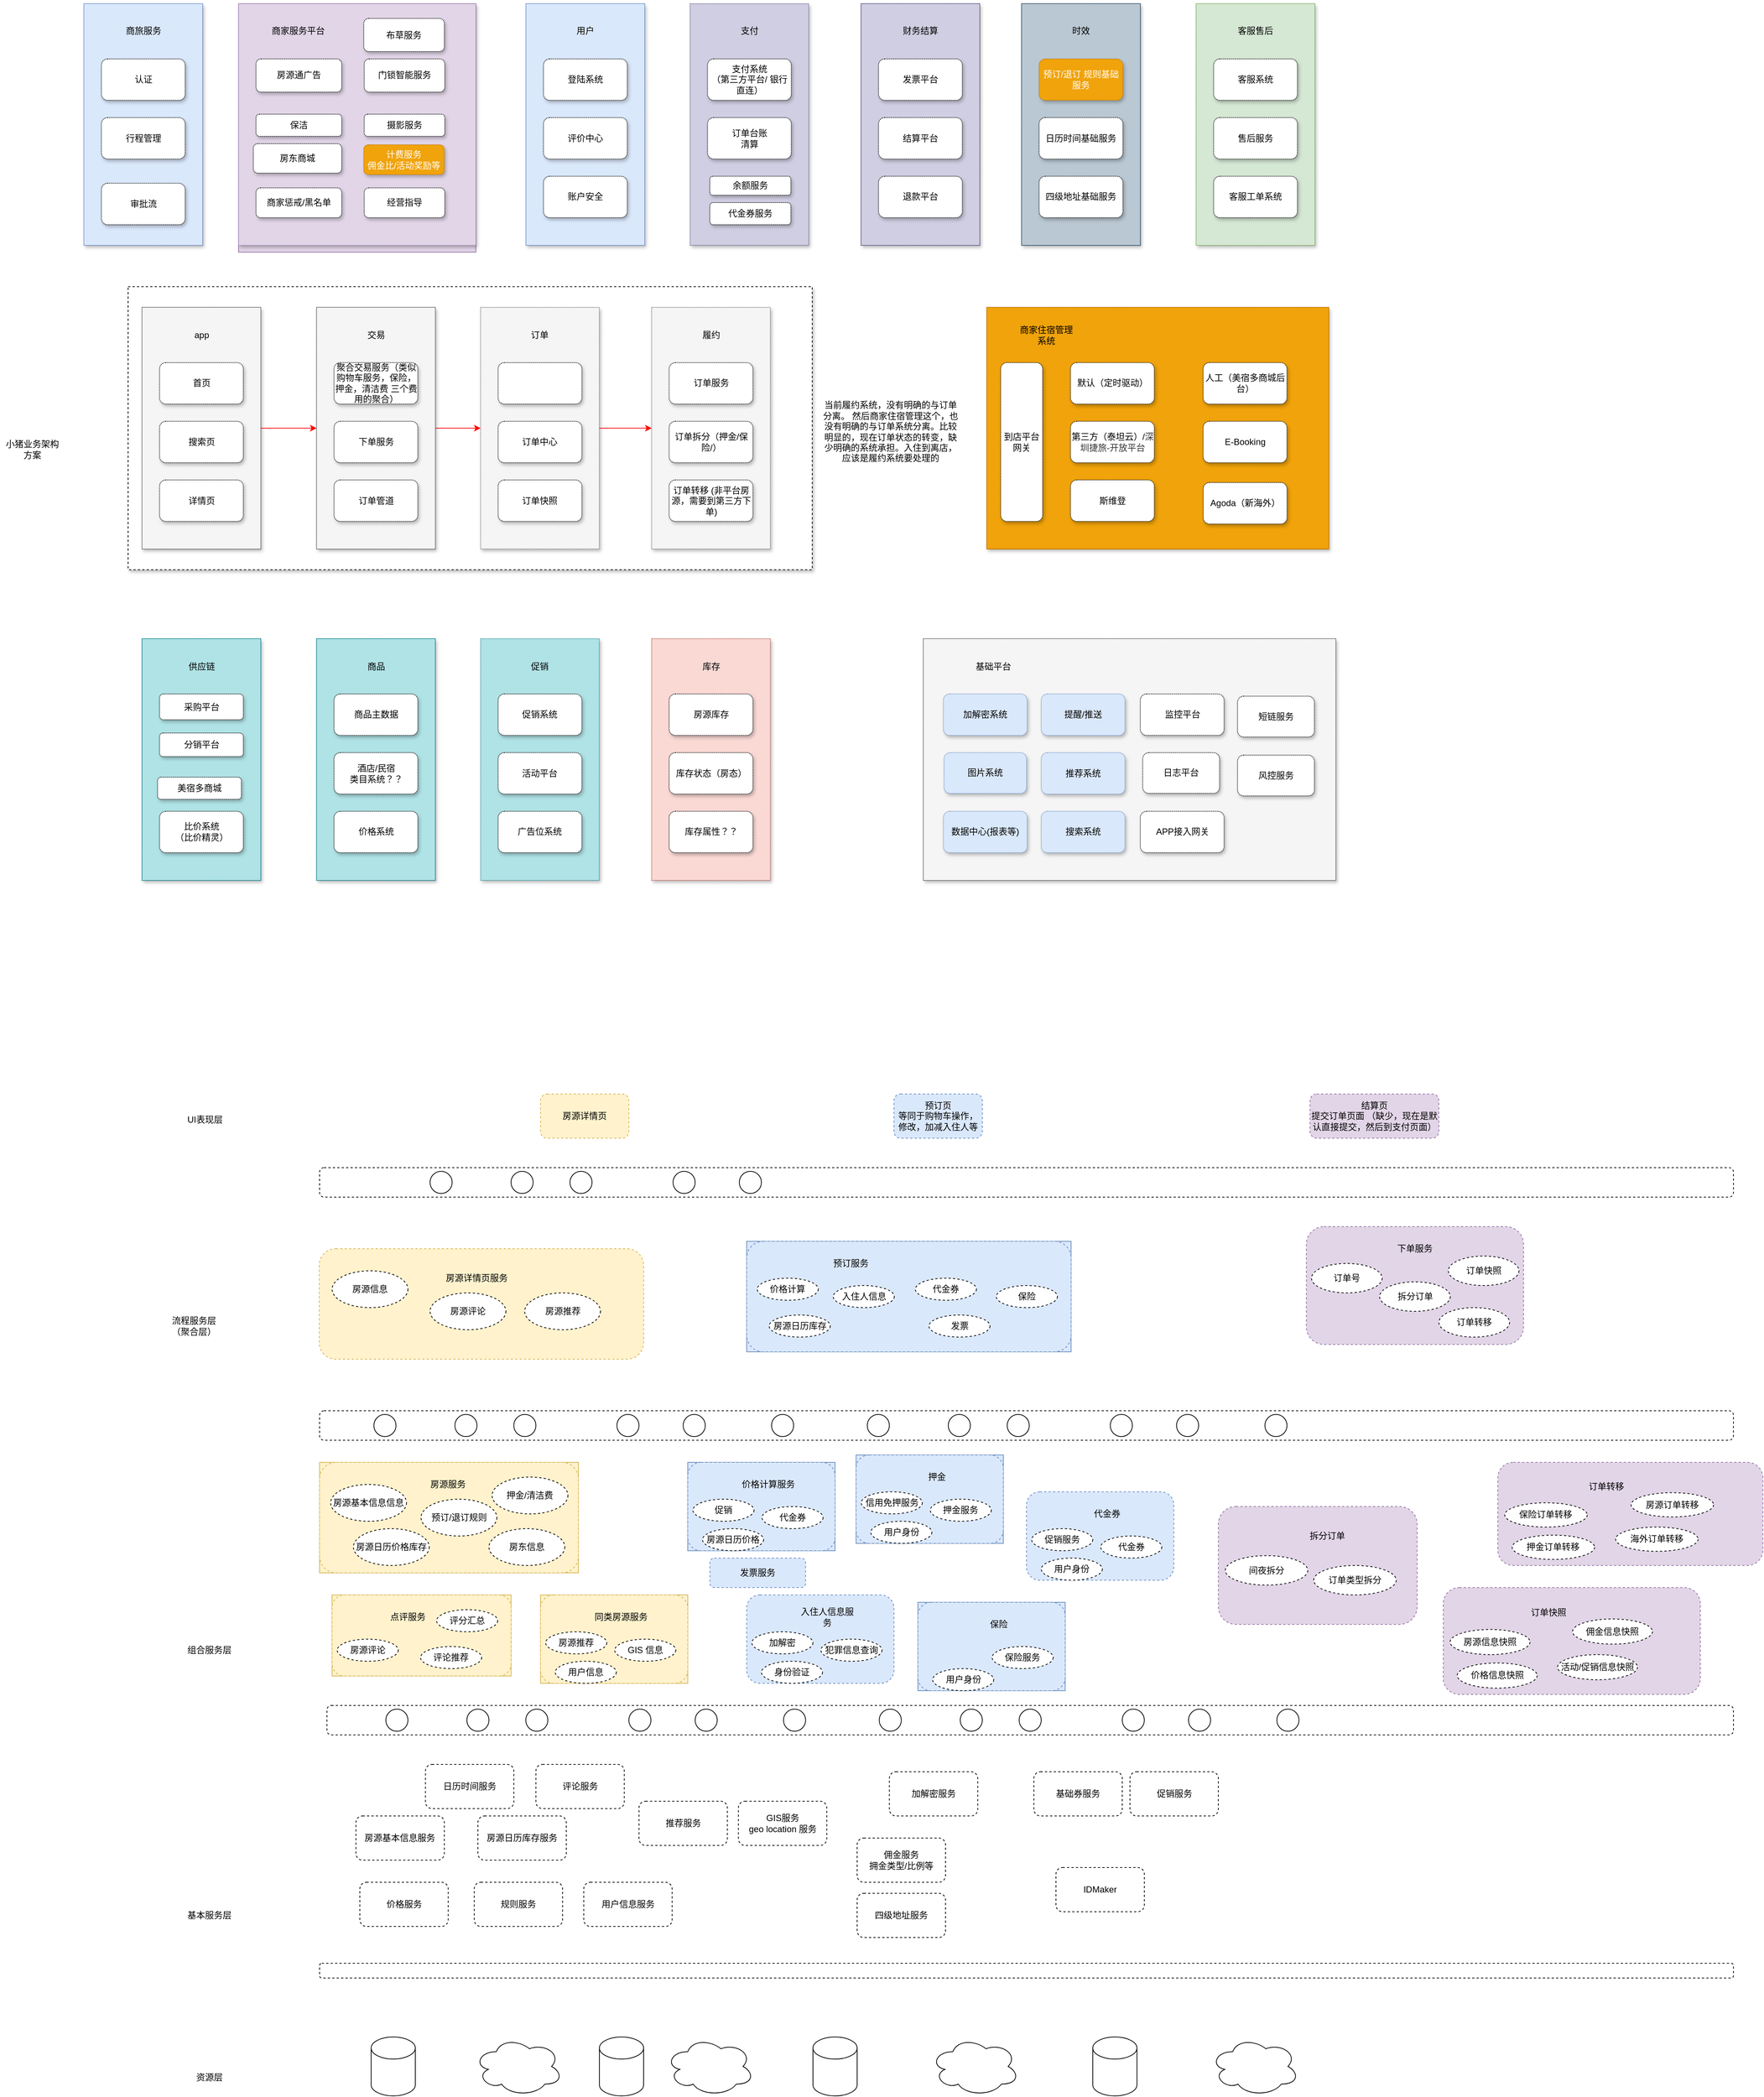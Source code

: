 <mxfile version="14.2.9" type="github">
  <diagram id="PqFyMjhYFoH_pZYt-oFy" name="Page-1">
    <mxGraphModel dx="1892" dy="1182" grid="1" gridSize="10" guides="1" tooltips="1" connect="1" arrows="1" fold="1" page="1" pageScale="1" pageWidth="4681" pageHeight="3300" math="0" shadow="0">
      <root>
        <mxCell id="0" />
        <mxCell id="1" parent="0" />
        <mxCell id="MfMIth8XNE1r_LjTTtZB-2" value="" style="group" vertex="1" connectable="0" parent="1">
          <mxGeometry x="380" y="190" width="1640" height="1190" as="geometry" />
        </mxCell>
        <mxCell id="MfMIth8XNE1r_LjTTtZB-3" value="" style="rounded=0;whiteSpace=wrap;html=1;shadow=1;dashed=1;" vertex="1" parent="MfMIth8XNE1r_LjTTtZB-2">
          <mxGeometry y="384.173" width="929.017" height="384.173" as="geometry" />
        </mxCell>
        <mxCell id="MfMIth8XNE1r_LjTTtZB-4" value="" style="rounded=0;whiteSpace=wrap;html=1;shadow=1;dashed=1;dashPattern=1 1;fillColor=#d0cee2;strokeColor=#56517e;" vertex="1" parent="MfMIth8XNE1r_LjTTtZB-2">
          <mxGeometry x="763.121" width="161.156" height="327.953" as="geometry" />
        </mxCell>
        <mxCell id="MfMIth8XNE1r_LjTTtZB-5" value="订单台账&lt;br&gt;清算" style="rounded=1;whiteSpace=wrap;html=1;shadow=1;dashed=1;dashPattern=1 1;" vertex="1" parent="MfMIth8XNE1r_LjTTtZB-2">
          <mxGeometry x="786.821" y="154.606" width="113.757" height="56.22" as="geometry" />
        </mxCell>
        <mxCell id="MfMIth8XNE1r_LjTTtZB-6" value="余额服务" style="rounded=1;whiteSpace=wrap;html=1;shadow=1;dashed=1;dashPattern=1 1;" vertex="1" parent="MfMIth8XNE1r_LjTTtZB-2">
          <mxGeometry x="790" y="234.25" width="110" height="25.75" as="geometry" />
        </mxCell>
        <mxCell id="MfMIth8XNE1r_LjTTtZB-7" value="支付系统&lt;br&gt;（第三方平台/ 银行直连）" style="rounded=1;whiteSpace=wrap;html=1;shadow=1;dashed=1;dashPattern=1 1;" vertex="1" parent="MfMIth8XNE1r_LjTTtZB-2">
          <mxGeometry x="786.821" y="74.961" width="113.757" height="56.22" as="geometry" />
        </mxCell>
        <mxCell id="MfMIth8XNE1r_LjTTtZB-8" value="支付" style="text;html=1;strokeColor=none;fillColor=none;align=center;verticalAlign=middle;whiteSpace=wrap;rounded=0;shadow=1;dashed=1;dashPattern=1 1;" vertex="1" parent="MfMIth8XNE1r_LjTTtZB-2">
          <mxGeometry x="805.78" y="18.74" width="75.838" height="37.48" as="geometry" />
        </mxCell>
        <mxCell id="MfMIth8XNE1r_LjTTtZB-9" value="" style="group;fillColor=#d0cee2;strokeColor=#56517e;" vertex="1" connectable="0" parent="MfMIth8XNE1r_LjTTtZB-2">
          <mxGeometry x="995.376" width="161.156" height="327.953" as="geometry" />
        </mxCell>
        <mxCell id="MfMIth8XNE1r_LjTTtZB-10" value="" style="rounded=0;whiteSpace=wrap;html=1;shadow=1;dashed=1;dashPattern=1 1;fillColor=#d0cee2;strokeColor=#56517e;" vertex="1" parent="MfMIth8XNE1r_LjTTtZB-9">
          <mxGeometry width="161.156" height="327.953" as="geometry" />
        </mxCell>
        <mxCell id="MfMIth8XNE1r_LjTTtZB-11" value="结算平台" style="rounded=1;whiteSpace=wrap;html=1;shadow=1;dashed=1;dashPattern=1 1;" vertex="1" parent="MfMIth8XNE1r_LjTTtZB-9">
          <mxGeometry x="23.699" y="154.606" width="113.757" height="56.22" as="geometry" />
        </mxCell>
        <mxCell id="MfMIth8XNE1r_LjTTtZB-12" value="退款平台" style="rounded=1;whiteSpace=wrap;html=1;shadow=1;dashed=1;dashPattern=1 1;" vertex="1" parent="MfMIth8XNE1r_LjTTtZB-9">
          <mxGeometry x="23.699" y="234.252" width="113.757" height="56.22" as="geometry" />
        </mxCell>
        <mxCell id="MfMIth8XNE1r_LjTTtZB-13" value="发票平台" style="rounded=1;whiteSpace=wrap;html=1;shadow=1;dashed=1;dashPattern=1 1;" vertex="1" parent="MfMIth8XNE1r_LjTTtZB-9">
          <mxGeometry x="23.699" y="74.961" width="113.757" height="56.22" as="geometry" />
        </mxCell>
        <mxCell id="MfMIth8XNE1r_LjTTtZB-14" value="财务结算" style="text;html=1;strokeColor=none;fillColor=none;align=center;verticalAlign=middle;whiteSpace=wrap;rounded=0;shadow=1;dashed=1;dashPattern=1 1;" vertex="1" parent="MfMIth8XNE1r_LjTTtZB-9">
          <mxGeometry x="42.659" y="18.74" width="75.838" height="37.48" as="geometry" />
        </mxCell>
        <mxCell id="MfMIth8XNE1r_LjTTtZB-15" value="" style="group;fillColor=#bac8d3;strokeColor=#23445d;" vertex="1" connectable="0" parent="MfMIth8XNE1r_LjTTtZB-2">
          <mxGeometry x="1213.41" width="161.156" height="327.953" as="geometry" />
        </mxCell>
        <mxCell id="MfMIth8XNE1r_LjTTtZB-16" value="" style="rounded=0;whiteSpace=wrap;html=1;shadow=1;dashed=1;dashPattern=1 1;fillColor=#bac8d3;strokeColor=#23445d;" vertex="1" parent="MfMIth8XNE1r_LjTTtZB-15">
          <mxGeometry width="161.156" height="327.953" as="geometry" />
        </mxCell>
        <mxCell id="MfMIth8XNE1r_LjTTtZB-17" value="日历时间基础服务" style="rounded=1;whiteSpace=wrap;html=1;shadow=1;dashed=1;dashPattern=1 1;" vertex="1" parent="MfMIth8XNE1r_LjTTtZB-15">
          <mxGeometry x="23.699" y="154.606" width="113.757" height="56.22" as="geometry" />
        </mxCell>
        <mxCell id="MfMIth8XNE1r_LjTTtZB-18" value="四级地址基础服务" style="rounded=1;whiteSpace=wrap;html=1;shadow=1;dashed=1;dashPattern=1 1;" vertex="1" parent="MfMIth8XNE1r_LjTTtZB-15">
          <mxGeometry x="23.699" y="234.252" width="113.757" height="56.22" as="geometry" />
        </mxCell>
        <mxCell id="MfMIth8XNE1r_LjTTtZB-19" value="预订/退订 规则基础服务" style="rounded=1;whiteSpace=wrap;html=1;shadow=1;dashed=1;dashPattern=1 1;fillColor=#f0a30a;strokeColor=#BD7000;fontColor=#ffffff;" vertex="1" parent="MfMIth8XNE1r_LjTTtZB-15">
          <mxGeometry x="23.699" y="74.961" width="113.757" height="56.22" as="geometry" />
        </mxCell>
        <mxCell id="MfMIth8XNE1r_LjTTtZB-20" value="时效" style="text;html=1;strokeColor=none;fillColor=none;align=center;verticalAlign=middle;whiteSpace=wrap;rounded=0;shadow=1;dashed=1;dashPattern=1 1;" vertex="1" parent="MfMIth8XNE1r_LjTTtZB-15">
          <mxGeometry x="42.659" y="18.74" width="75.838" height="37.48" as="geometry" />
        </mxCell>
        <mxCell id="MfMIth8XNE1r_LjTTtZB-21" value="" style="group;fillColor=#d5e8d4;strokeColor=#82b366;" vertex="1" connectable="0" parent="MfMIth8XNE1r_LjTTtZB-2">
          <mxGeometry x="1450.405" width="161.156" height="327.953" as="geometry" />
        </mxCell>
        <mxCell id="MfMIth8XNE1r_LjTTtZB-22" value="" style="rounded=0;whiteSpace=wrap;html=1;shadow=1;dashed=1;dashPattern=1 1;fillColor=#d5e8d4;strokeColor=#82b366;" vertex="1" parent="MfMIth8XNE1r_LjTTtZB-21">
          <mxGeometry width="161.156" height="327.953" as="geometry" />
        </mxCell>
        <mxCell id="MfMIth8XNE1r_LjTTtZB-23" value="售后服务" style="rounded=1;whiteSpace=wrap;html=1;shadow=1;dashed=1;dashPattern=1 1;" vertex="1" parent="MfMIth8XNE1r_LjTTtZB-21">
          <mxGeometry x="23.699" y="154.606" width="113.757" height="56.22" as="geometry" />
        </mxCell>
        <mxCell id="MfMIth8XNE1r_LjTTtZB-24" value="客服工单系统" style="rounded=1;whiteSpace=wrap;html=1;shadow=1;dashed=1;dashPattern=1 1;" vertex="1" parent="MfMIth8XNE1r_LjTTtZB-21">
          <mxGeometry x="23.699" y="234.252" width="113.757" height="56.22" as="geometry" />
        </mxCell>
        <mxCell id="MfMIth8XNE1r_LjTTtZB-25" value="客服系统" style="rounded=1;whiteSpace=wrap;html=1;shadow=1;dashed=1;dashPattern=1 1;" vertex="1" parent="MfMIth8XNE1r_LjTTtZB-21">
          <mxGeometry x="23.699" y="74.961" width="113.757" height="56.22" as="geometry" />
        </mxCell>
        <mxCell id="MfMIth8XNE1r_LjTTtZB-26" value="客服售后" style="text;html=1;strokeColor=none;fillColor=none;align=center;verticalAlign=middle;whiteSpace=wrap;rounded=0;shadow=1;dashed=1;dashPattern=1 1;" vertex="1" parent="MfMIth8XNE1r_LjTTtZB-21">
          <mxGeometry x="42.659" y="18.74" width="75.838" height="37.48" as="geometry" />
        </mxCell>
        <mxCell id="MfMIth8XNE1r_LjTTtZB-27" value="" style="group;fillColor=#dae8fc;strokeColor=#6c8ebf;" vertex="1" connectable="0" parent="MfMIth8XNE1r_LjTTtZB-2">
          <mxGeometry x="540.347" width="161.156" height="327.953" as="geometry" />
        </mxCell>
        <mxCell id="MfMIth8XNE1r_LjTTtZB-28" value="" style="rounded=0;whiteSpace=wrap;html=1;shadow=1;dashed=1;dashPattern=1 1;fillColor=#dae8fc;strokeColor=#6c8ebf;" vertex="1" parent="MfMIth8XNE1r_LjTTtZB-27">
          <mxGeometry width="161.156" height="327.953" as="geometry" />
        </mxCell>
        <mxCell id="MfMIth8XNE1r_LjTTtZB-29" value="评价中心" style="rounded=1;whiteSpace=wrap;html=1;shadow=1;dashed=1;dashPattern=1 1;" vertex="1" parent="MfMIth8XNE1r_LjTTtZB-27">
          <mxGeometry x="23.699" y="154.606" width="113.757" height="56.22" as="geometry" />
        </mxCell>
        <mxCell id="MfMIth8XNE1r_LjTTtZB-30" value="账户安全" style="rounded=1;whiteSpace=wrap;html=1;shadow=1;dashed=1;dashPattern=1 1;" vertex="1" parent="MfMIth8XNE1r_LjTTtZB-27">
          <mxGeometry x="23.699" y="234.252" width="113.757" height="56.22" as="geometry" />
        </mxCell>
        <mxCell id="MfMIth8XNE1r_LjTTtZB-31" value="登陆系统" style="rounded=1;whiteSpace=wrap;html=1;shadow=1;dashed=1;dashPattern=1 1;" vertex="1" parent="MfMIth8XNE1r_LjTTtZB-27">
          <mxGeometry x="23.699" y="74.961" width="113.757" height="56.22" as="geometry" />
        </mxCell>
        <mxCell id="MfMIth8XNE1r_LjTTtZB-32" value="用户" style="text;html=1;strokeColor=none;fillColor=none;align=center;verticalAlign=middle;whiteSpace=wrap;rounded=0;shadow=1;dashed=1;dashPattern=1 1;" vertex="1" parent="MfMIth8XNE1r_LjTTtZB-27">
          <mxGeometry x="42.659" y="18.74" width="75.838" height="37.48" as="geometry" />
        </mxCell>
        <mxCell id="MfMIth8XNE1r_LjTTtZB-33" value="" style="group;fillColor=#e1d5e7;strokeColor=#9673a6;" vertex="1" connectable="0" parent="MfMIth8XNE1r_LjTTtZB-2">
          <mxGeometry x="150.0" width="322.312" height="337.323" as="geometry" />
        </mxCell>
        <mxCell id="MfMIth8XNE1r_LjTTtZB-34" value="" style="rounded=0;whiteSpace=wrap;html=1;shadow=1;dashed=1;dashPattern=1 1;fillColor=#e1d5e7;strokeColor=#9673a6;" vertex="1" parent="MfMIth8XNE1r_LjTTtZB-33">
          <mxGeometry width="322.312" height="327.953" as="geometry" />
        </mxCell>
        <mxCell id="MfMIth8XNE1r_LjTTtZB-35" value="保洁" style="rounded=1;whiteSpace=wrap;html=1;shadow=1;dashed=1;dashPattern=1 1;" vertex="1" parent="MfMIth8XNE1r_LjTTtZB-33">
          <mxGeometry x="23.7" y="150" width="116.3" height="30" as="geometry" />
        </mxCell>
        <mxCell id="MfMIth8XNE1r_LjTTtZB-36" value="商家惩戒/黑名单" style="rounded=1;whiteSpace=wrap;html=1;shadow=1;dashed=1;dashPattern=1 1;" vertex="1" parent="MfMIth8XNE1r_LjTTtZB-33">
          <mxGeometry x="23.7" y="250" width="116.3" height="40.47" as="geometry" />
        </mxCell>
        <mxCell id="MfMIth8XNE1r_LjTTtZB-37" value="房源通广告" style="rounded=1;whiteSpace=wrap;html=1;shadow=1;dashed=1;dashPattern=1 1;" vertex="1" parent="MfMIth8XNE1r_LjTTtZB-33">
          <mxGeometry x="23.7" y="74.96" width="116.3" height="45.04" as="geometry" />
        </mxCell>
        <mxCell id="MfMIth8XNE1r_LjTTtZB-38" value="商家服务平台" style="text;html=1;strokeColor=none;fillColor=none;align=center;verticalAlign=middle;whiteSpace=wrap;rounded=0;shadow=1;dashed=1;dashPattern=1 1;" vertex="1" parent="MfMIth8XNE1r_LjTTtZB-33">
          <mxGeometry x="42.659" y="18.74" width="75.838" height="37.48" as="geometry" />
        </mxCell>
        <mxCell id="MfMIth8XNE1r_LjTTtZB-39" value="" style="rounded=0;whiteSpace=wrap;html=1;shadow=1;dashed=1;dashPattern=1 1;fillColor=#f5f5f5;strokeColor=#666666;fontColor=#333333;" vertex="1" parent="MfMIth8XNE1r_LjTTtZB-2">
          <mxGeometry x="478.728" y="412.283" width="161.156" height="327.953" as="geometry" />
        </mxCell>
        <mxCell id="MfMIth8XNE1r_LjTTtZB-40" value="订单中心" style="rounded=1;whiteSpace=wrap;html=1;shadow=1;dashed=1;dashPattern=1 1;" vertex="1" parent="MfMIth8XNE1r_LjTTtZB-2">
          <mxGeometry x="502.428" y="566.89" width="113.757" height="56.22" as="geometry" />
        </mxCell>
        <mxCell id="MfMIth8XNE1r_LjTTtZB-41" value="订单快照" style="rounded=1;whiteSpace=wrap;html=1;shadow=1;dashed=1;dashPattern=1 1;" vertex="1" parent="MfMIth8XNE1r_LjTTtZB-2">
          <mxGeometry x="502.428" y="646.535" width="113.757" height="56.22" as="geometry" />
        </mxCell>
        <mxCell id="MfMIth8XNE1r_LjTTtZB-42" value="" style="rounded=1;whiteSpace=wrap;html=1;shadow=1;dashed=1;dashPattern=1 1;" vertex="1" parent="MfMIth8XNE1r_LjTTtZB-2">
          <mxGeometry x="502.428" y="487.244" width="113.757" height="56.22" as="geometry" />
        </mxCell>
        <mxCell id="MfMIth8XNE1r_LjTTtZB-43" value="订单" style="text;html=1;strokeColor=none;fillColor=none;align=center;verticalAlign=middle;whiteSpace=wrap;rounded=0;shadow=1;dashed=1;dashPattern=1 1;" vertex="1" parent="MfMIth8XNE1r_LjTTtZB-2">
          <mxGeometry x="521.387" y="431.024" width="75.838" height="37.48" as="geometry" />
        </mxCell>
        <mxCell id="MfMIth8XNE1r_LjTTtZB-44" value="" style="group" vertex="1" connectable="0" parent="MfMIth8XNE1r_LjTTtZB-2">
          <mxGeometry x="710.983" y="412.283" width="161.156" height="327.953" as="geometry" />
        </mxCell>
        <mxCell id="MfMIth8XNE1r_LjTTtZB-45" value="" style="rounded=0;whiteSpace=wrap;html=1;shadow=1;dashed=1;dashPattern=1 1;fillColor=#f5f5f5;strokeColor=#666666;fontColor=#333333;" vertex="1" parent="MfMIth8XNE1r_LjTTtZB-44">
          <mxGeometry width="161.156" height="327.953" as="geometry" />
        </mxCell>
        <mxCell id="MfMIth8XNE1r_LjTTtZB-46" value="订单拆分（押金/保险/）" style="rounded=1;whiteSpace=wrap;html=1;shadow=1;dashed=1;dashPattern=1 1;" vertex="1" parent="MfMIth8XNE1r_LjTTtZB-44">
          <mxGeometry x="23.699" y="154.606" width="113.757" height="56.22" as="geometry" />
        </mxCell>
        <mxCell id="MfMIth8XNE1r_LjTTtZB-47" value="订单转移 (非平台房源，需要到第三方下单)" style="rounded=1;whiteSpace=wrap;html=1;shadow=1;dashed=1;dashPattern=1 1;" vertex="1" parent="MfMIth8XNE1r_LjTTtZB-44">
          <mxGeometry x="23.699" y="234.252" width="113.757" height="56.22" as="geometry" />
        </mxCell>
        <mxCell id="MfMIth8XNE1r_LjTTtZB-48" value="订单服务" style="rounded=1;whiteSpace=wrap;html=1;shadow=1;dashed=1;dashPattern=1 1;" vertex="1" parent="MfMIth8XNE1r_LjTTtZB-44">
          <mxGeometry x="23.699" y="74.961" width="113.757" height="56.22" as="geometry" />
        </mxCell>
        <mxCell id="MfMIth8XNE1r_LjTTtZB-49" value="履约" style="text;html=1;strokeColor=none;fillColor=none;align=center;verticalAlign=middle;whiteSpace=wrap;rounded=0;shadow=1;dashed=1;dashPattern=1 1;" vertex="1" parent="MfMIth8XNE1r_LjTTtZB-44">
          <mxGeometry x="42.659" y="18.74" width="75.838" height="37.48" as="geometry" />
        </mxCell>
        <mxCell id="MfMIth8XNE1r_LjTTtZB-50" style="edgeStyle=orthogonalEdgeStyle;rounded=0;orthogonalLoop=1;jettySize=auto;html=1;exitX=1;exitY=0.5;exitDx=0;exitDy=0;entryX=0;entryY=0.5;entryDx=0;entryDy=0;strokeColor=#FF0000;" edge="1" parent="MfMIth8XNE1r_LjTTtZB-2" source="MfMIth8XNE1r_LjTTtZB-39" target="MfMIth8XNE1r_LjTTtZB-45">
          <mxGeometry relative="1" as="geometry" />
        </mxCell>
        <mxCell id="MfMIth8XNE1r_LjTTtZB-51" value="" style="group;fillColor=#f0a30a;strokeColor=#BD7000;fontColor=#ffffff;" vertex="1" connectable="0" parent="MfMIth8XNE1r_LjTTtZB-2">
          <mxGeometry x="1166.012" y="412.283" width="464.509" height="327.953" as="geometry" />
        </mxCell>
        <mxCell id="MfMIth8XNE1r_LjTTtZB-52" value="" style="rounded=0;whiteSpace=wrap;html=1;shadow=1;dashed=1;dashPattern=1 1;fillColor=#f0a30a;strokeColor=#BD7000;fontColor=#ffffff;" vertex="1" parent="MfMIth8XNE1r_LjTTtZB-51">
          <mxGeometry width="464.509" height="327.953" as="geometry" />
        </mxCell>
        <mxCell id="MfMIth8XNE1r_LjTTtZB-53" value="第三方（泰坦云）/&lt;span style=&quot;color: rgb(51 , 51 , 51) ; text-align: left ; background-color: rgb(255 , 255 , 255)&quot;&gt;深圳捷旅-开放平台&lt;/span&gt;" style="rounded=1;whiteSpace=wrap;html=1;shadow=1;dashed=1;dashPattern=1 1;" vertex="1" parent="MfMIth8XNE1r_LjTTtZB-51">
          <mxGeometry x="113.757" y="154.606" width="113.757" height="56.22" as="geometry" />
        </mxCell>
        <mxCell id="MfMIth8XNE1r_LjTTtZB-54" value="斯维登" style="rounded=1;whiteSpace=wrap;html=1;shadow=1;dashed=1;dashPattern=1 1;" vertex="1" parent="MfMIth8XNE1r_LjTTtZB-51">
          <mxGeometry x="113.757" y="234.252" width="113.757" height="56.22" as="geometry" />
        </mxCell>
        <mxCell id="MfMIth8XNE1r_LjTTtZB-55" value="默认（定时驱动）" style="rounded=1;whiteSpace=wrap;html=1;shadow=1;dashed=1;dashPattern=1 1;" vertex="1" parent="MfMIth8XNE1r_LjTTtZB-51">
          <mxGeometry x="113.757" y="74.961" width="113.757" height="56.22" as="geometry" />
        </mxCell>
        <mxCell id="MfMIth8XNE1r_LjTTtZB-56" value="商家住宿管理系统" style="text;html=1;strokeColor=none;fillColor=none;align=center;verticalAlign=middle;whiteSpace=wrap;rounded=0;shadow=1;dashed=1;dashPattern=1 1;" vertex="1" parent="MfMIth8XNE1r_LjTTtZB-51">
          <mxGeometry x="42.659" y="18.74" width="75.838" height="37.48" as="geometry" />
        </mxCell>
        <mxCell id="MfMIth8XNE1r_LjTTtZB-57" value="" style="group;fillColor=#f5f5f5;strokeColor=#666666;fontColor=#333333;" vertex="1" connectable="0" parent="MfMIth8XNE1r_LjTTtZB-2">
          <mxGeometry x="255.954" y="412.283" width="161.156" height="327.953" as="geometry" />
        </mxCell>
        <mxCell id="MfMIth8XNE1r_LjTTtZB-58" value="" style="rounded=0;whiteSpace=wrap;html=1;shadow=1;dashed=1;dashPattern=1 1;fillColor=#f5f5f5;strokeColor=#666666;fontColor=#333333;" vertex="1" parent="MfMIth8XNE1r_LjTTtZB-57">
          <mxGeometry width="161.156" height="327.953" as="geometry" />
        </mxCell>
        <mxCell id="MfMIth8XNE1r_LjTTtZB-59" value="下单服务" style="rounded=1;whiteSpace=wrap;html=1;shadow=1;dashed=1;dashPattern=1 1;" vertex="1" parent="MfMIth8XNE1r_LjTTtZB-57">
          <mxGeometry x="23.699" y="154.606" width="113.757" height="56.22" as="geometry" />
        </mxCell>
        <mxCell id="MfMIth8XNE1r_LjTTtZB-60" value="订单管道" style="rounded=1;whiteSpace=wrap;html=1;shadow=1;dashed=1;dashPattern=1 1;" vertex="1" parent="MfMIth8XNE1r_LjTTtZB-57">
          <mxGeometry x="23.699" y="234.252" width="113.757" height="56.22" as="geometry" />
        </mxCell>
        <mxCell id="MfMIth8XNE1r_LjTTtZB-61" value="聚合交易服务（类似购物车服务，保险，押金，清洁费 三个费用的聚合）" style="rounded=1;whiteSpace=wrap;html=1;shadow=1;dashed=1;dashPattern=1 1;" vertex="1" parent="MfMIth8XNE1r_LjTTtZB-57">
          <mxGeometry x="23.699" y="74.961" width="113.757" height="56.22" as="geometry" />
        </mxCell>
        <mxCell id="MfMIth8XNE1r_LjTTtZB-62" value="交易" style="text;html=1;strokeColor=none;fillColor=none;align=center;verticalAlign=middle;whiteSpace=wrap;rounded=0;shadow=1;dashed=1;dashPattern=1 1;" vertex="1" parent="MfMIth8XNE1r_LjTTtZB-57">
          <mxGeometry x="42.659" y="18.74" width="75.838" height="37.48" as="geometry" />
        </mxCell>
        <mxCell id="MfMIth8XNE1r_LjTTtZB-63" value="" style="group;fillColor=#f5f5f5;strokeColor=#666666;fontColor=#333333;" vertex="1" connectable="0" parent="MfMIth8XNE1r_LjTTtZB-2">
          <mxGeometry x="18.96" y="412.283" width="161.156" height="327.953" as="geometry" />
        </mxCell>
        <mxCell id="MfMIth8XNE1r_LjTTtZB-64" value="" style="rounded=0;whiteSpace=wrap;html=1;shadow=1;dashed=1;dashPattern=1 1;fillColor=#f5f5f5;strokeColor=#666666;fontColor=#333333;" vertex="1" parent="MfMIth8XNE1r_LjTTtZB-63">
          <mxGeometry width="161.156" height="327.953" as="geometry" />
        </mxCell>
        <mxCell id="MfMIth8XNE1r_LjTTtZB-65" value="搜索页" style="rounded=1;whiteSpace=wrap;html=1;shadow=1;dashed=1;dashPattern=1 1;" vertex="1" parent="MfMIth8XNE1r_LjTTtZB-63">
          <mxGeometry x="23.699" y="154.606" width="113.757" height="56.22" as="geometry" />
        </mxCell>
        <mxCell id="MfMIth8XNE1r_LjTTtZB-66" value="详情页" style="rounded=1;whiteSpace=wrap;html=1;shadow=1;dashed=1;dashPattern=1 1;" vertex="1" parent="MfMIth8XNE1r_LjTTtZB-63">
          <mxGeometry x="23.699" y="234.252" width="113.757" height="56.22" as="geometry" />
        </mxCell>
        <mxCell id="MfMIth8XNE1r_LjTTtZB-67" value="首页" style="rounded=1;whiteSpace=wrap;html=1;shadow=1;dashed=1;dashPattern=1 1;" vertex="1" parent="MfMIth8XNE1r_LjTTtZB-63">
          <mxGeometry x="23.699" y="74.961" width="113.757" height="56.22" as="geometry" />
        </mxCell>
        <mxCell id="MfMIth8XNE1r_LjTTtZB-68" value="app" style="text;html=1;strokeColor=none;fillColor=none;align=center;verticalAlign=middle;whiteSpace=wrap;rounded=0;shadow=1;dashed=1;dashPattern=1 1;" vertex="1" parent="MfMIth8XNE1r_LjTTtZB-63">
          <mxGeometry x="42.659" y="18.74" width="75.838" height="37.48" as="geometry" />
        </mxCell>
        <mxCell id="MfMIth8XNE1r_LjTTtZB-69" value="" style="rounded=0;whiteSpace=wrap;html=1;shadow=1;dashed=1;dashPattern=1 1;fillColor=#b0e3e6;strokeColor=#0e8088;" vertex="1" parent="MfMIth8XNE1r_LjTTtZB-2">
          <mxGeometry x="478.728" y="862.047" width="161.156" height="327.953" as="geometry" />
        </mxCell>
        <mxCell id="MfMIth8XNE1r_LjTTtZB-70" value="活动平台" style="rounded=1;whiteSpace=wrap;html=1;shadow=1;dashed=1;dashPattern=1 1;" vertex="1" parent="MfMIth8XNE1r_LjTTtZB-2">
          <mxGeometry x="502.428" y="1016.654" width="113.757" height="56.22" as="geometry" />
        </mxCell>
        <mxCell id="MfMIth8XNE1r_LjTTtZB-71" value="广告位系统" style="rounded=1;whiteSpace=wrap;html=1;shadow=1;dashed=1;dashPattern=1 1;" vertex="1" parent="MfMIth8XNE1r_LjTTtZB-2">
          <mxGeometry x="502.428" y="1096.299" width="113.757" height="56.22" as="geometry" />
        </mxCell>
        <mxCell id="MfMIth8XNE1r_LjTTtZB-72" value="促销系统" style="rounded=1;whiteSpace=wrap;html=1;shadow=1;dashed=1;dashPattern=1 1;" vertex="1" parent="MfMIth8XNE1r_LjTTtZB-2">
          <mxGeometry x="502.428" y="937.008" width="113.757" height="56.22" as="geometry" />
        </mxCell>
        <mxCell id="MfMIth8XNE1r_LjTTtZB-73" value="促销" style="text;html=1;strokeColor=none;fillColor=none;align=center;verticalAlign=middle;whiteSpace=wrap;rounded=0;shadow=1;dashed=1;dashPattern=1 1;" vertex="1" parent="MfMIth8XNE1r_LjTTtZB-2">
          <mxGeometry x="521.387" y="880.787" width="75.838" height="37.48" as="geometry" />
        </mxCell>
        <mxCell id="MfMIth8XNE1r_LjTTtZB-74" value="" style="group" vertex="1" connectable="0" parent="MfMIth8XNE1r_LjTTtZB-2">
          <mxGeometry x="710.983" y="862.047" width="161.156" height="327.953" as="geometry" />
        </mxCell>
        <mxCell id="MfMIth8XNE1r_LjTTtZB-75" value="" style="rounded=0;whiteSpace=wrap;html=1;shadow=1;dashed=1;dashPattern=1 1;fillColor=#fad9d5;strokeColor=#ae4132;" vertex="1" parent="MfMIth8XNE1r_LjTTtZB-74">
          <mxGeometry width="161.156" height="327.953" as="geometry" />
        </mxCell>
        <mxCell id="MfMIth8XNE1r_LjTTtZB-76" value="库存状态（房态）" style="rounded=1;whiteSpace=wrap;html=1;shadow=1;dashed=1;dashPattern=1 1;" vertex="1" parent="MfMIth8XNE1r_LjTTtZB-74">
          <mxGeometry x="23.699" y="154.606" width="113.757" height="56.22" as="geometry" />
        </mxCell>
        <mxCell id="MfMIth8XNE1r_LjTTtZB-77" value="库存属性？？" style="rounded=1;whiteSpace=wrap;html=1;shadow=1;dashed=1;dashPattern=1 1;" vertex="1" parent="MfMIth8XNE1r_LjTTtZB-74">
          <mxGeometry x="23.699" y="234.252" width="113.757" height="56.22" as="geometry" />
        </mxCell>
        <mxCell id="MfMIth8XNE1r_LjTTtZB-78" value="房源库存" style="rounded=1;whiteSpace=wrap;html=1;shadow=1;dashed=1;dashPattern=1 1;" vertex="1" parent="MfMIth8XNE1r_LjTTtZB-74">
          <mxGeometry x="23.699" y="74.961" width="113.757" height="56.22" as="geometry" />
        </mxCell>
        <mxCell id="MfMIth8XNE1r_LjTTtZB-79" value="库存" style="text;html=1;strokeColor=none;fillColor=none;align=center;verticalAlign=middle;whiteSpace=wrap;rounded=0;shadow=1;dashed=1;dashPattern=1 1;" vertex="1" parent="MfMIth8XNE1r_LjTTtZB-74">
          <mxGeometry x="42.659" y="18.74" width="75.838" height="37.48" as="geometry" />
        </mxCell>
        <mxCell id="MfMIth8XNE1r_LjTTtZB-80" value="" style="group;fillColor=#f5f5f5;strokeColor=#666666;fontColor=#333333;" vertex="1" connectable="0" parent="MfMIth8XNE1r_LjTTtZB-2">
          <mxGeometry x="1080" y="862.05" width="560" height="327.95" as="geometry" />
        </mxCell>
        <mxCell id="MfMIth8XNE1r_LjTTtZB-81" value="" style="rounded=0;whiteSpace=wrap;html=1;shadow=1;dashed=1;dashPattern=1 1;fillColor=#f5f5f5;strokeColor=#666666;fontColor=#333333;" vertex="1" parent="MfMIth8XNE1r_LjTTtZB-80">
          <mxGeometry width="560" height="327.95" as="geometry" />
        </mxCell>
        <mxCell id="MfMIth8XNE1r_LjTTtZB-82" value="图片系统" style="rounded=1;whiteSpace=wrap;html=1;shadow=1;dashed=1;dashPattern=1 1;fillColor=#dae8fc;strokeColor=#6c8ebf;" vertex="1" parent="MfMIth8XNE1r_LjTTtZB-80">
          <mxGeometry x="28" y="154.6" width="112" height="55.4" as="geometry" />
        </mxCell>
        <mxCell id="MfMIth8XNE1r_LjTTtZB-83" value="日志平台" style="rounded=1;whiteSpace=wrap;html=1;shadow=1;dashed=1;dashPattern=1 1;" vertex="1" parent="MfMIth8XNE1r_LjTTtZB-80">
          <mxGeometry x="297.8" y="154.6" width="104.4" height="55.4" as="geometry" />
        </mxCell>
        <mxCell id="MfMIth8XNE1r_LjTTtZB-84" value="基础平台" style="text;html=1;strokeColor=none;fillColor=none;align=center;verticalAlign=middle;whiteSpace=wrap;rounded=0;shadow=1;dashed=1;dashPattern=1 1;" vertex="1" parent="MfMIth8XNE1r_LjTTtZB-80">
          <mxGeometry x="50.4" y="18.74" width="89.6" height="37.48" as="geometry" />
        </mxCell>
        <mxCell id="MfMIth8XNE1r_LjTTtZB-85" value="" style="group;fillColor=#b0e3e6;strokeColor=#0e8088;" vertex="1" connectable="0" parent="MfMIth8XNE1r_LjTTtZB-2">
          <mxGeometry x="255.954" y="862.047" width="161.156" height="327.953" as="geometry" />
        </mxCell>
        <mxCell id="MfMIth8XNE1r_LjTTtZB-86" value="" style="rounded=0;whiteSpace=wrap;html=1;shadow=1;dashed=1;dashPattern=1 1;fillColor=#b0e3e6;strokeColor=#0e8088;" vertex="1" parent="MfMIth8XNE1r_LjTTtZB-85">
          <mxGeometry width="161.156" height="327.953" as="geometry" />
        </mxCell>
        <mxCell id="MfMIth8XNE1r_LjTTtZB-87" value="酒店/民宿 &lt;br&gt;类目系统？？" style="rounded=1;whiteSpace=wrap;html=1;shadow=1;dashed=1;dashPattern=1 1;" vertex="1" parent="MfMIth8XNE1r_LjTTtZB-85">
          <mxGeometry x="23.699" y="154.606" width="113.757" height="56.22" as="geometry" />
        </mxCell>
        <mxCell id="MfMIth8XNE1r_LjTTtZB-88" value="价格系统" style="rounded=1;whiteSpace=wrap;html=1;shadow=1;dashed=1;dashPattern=1 1;" vertex="1" parent="MfMIth8XNE1r_LjTTtZB-85">
          <mxGeometry x="23.699" y="234.252" width="113.757" height="56.22" as="geometry" />
        </mxCell>
        <mxCell id="MfMIth8XNE1r_LjTTtZB-89" value="商品主数据" style="rounded=1;whiteSpace=wrap;html=1;shadow=1;dashed=1;dashPattern=1 1;" vertex="1" parent="MfMIth8XNE1r_LjTTtZB-85">
          <mxGeometry x="23.699" y="74.961" width="113.757" height="56.22" as="geometry" />
        </mxCell>
        <mxCell id="MfMIth8XNE1r_LjTTtZB-90" value="商品" style="text;html=1;strokeColor=none;fillColor=none;align=center;verticalAlign=middle;whiteSpace=wrap;rounded=0;shadow=1;dashed=1;dashPattern=1 1;" vertex="1" parent="MfMIth8XNE1r_LjTTtZB-85">
          <mxGeometry x="42.659" y="18.74" width="75.838" height="37.48" as="geometry" />
        </mxCell>
        <mxCell id="MfMIth8XNE1r_LjTTtZB-91" value="" style="group;fillColor=#b0e3e6;strokeColor=#0e8088;" vertex="1" connectable="0" parent="MfMIth8XNE1r_LjTTtZB-2">
          <mxGeometry x="18.96" y="862.047" width="161.156" height="327.953" as="geometry" />
        </mxCell>
        <mxCell id="MfMIth8XNE1r_LjTTtZB-92" value="" style="rounded=0;whiteSpace=wrap;html=1;shadow=1;dashed=1;dashPattern=1 1;fillColor=#b0e3e6;strokeColor=#0e8088;" vertex="1" parent="MfMIth8XNE1r_LjTTtZB-91">
          <mxGeometry width="161.156" height="327.953" as="geometry" />
        </mxCell>
        <mxCell id="MfMIth8XNE1r_LjTTtZB-93" value="分销平台" style="rounded=1;whiteSpace=wrap;html=1;shadow=1;dashed=1;dashPattern=1 1;" vertex="1" parent="MfMIth8XNE1r_LjTTtZB-91">
          <mxGeometry x="23.7" y="127.95" width="113.76" height="32.04" as="geometry" />
        </mxCell>
        <mxCell id="MfMIth8XNE1r_LjTTtZB-94" value="比价系统 &lt;br&gt;（比价精灵）" style="rounded=1;whiteSpace=wrap;html=1;shadow=1;dashed=1;dashPattern=1 1;" vertex="1" parent="MfMIth8XNE1r_LjTTtZB-91">
          <mxGeometry x="23.699" y="234.252" width="113.757" height="56.22" as="geometry" />
        </mxCell>
        <mxCell id="MfMIth8XNE1r_LjTTtZB-95" value="采购平台" style="rounded=1;whiteSpace=wrap;html=1;shadow=1;dashed=1;dashPattern=1 1;" vertex="1" parent="MfMIth8XNE1r_LjTTtZB-91">
          <mxGeometry x="23.7" y="74.96" width="113.76" height="35.04" as="geometry" />
        </mxCell>
        <mxCell id="MfMIth8XNE1r_LjTTtZB-96" value="供应链" style="text;html=1;strokeColor=none;fillColor=none;align=center;verticalAlign=middle;whiteSpace=wrap;rounded=0;shadow=1;dashed=1;dashPattern=1 1;" vertex="1" parent="MfMIth8XNE1r_LjTTtZB-91">
          <mxGeometry x="42.659" y="18.74" width="75.838" height="37.48" as="geometry" />
        </mxCell>
        <mxCell id="MfMIth8XNE1r_LjTTtZB-97" value="E-Booking" style="rounded=1;whiteSpace=wrap;html=1;shadow=1;dashed=1;dashPattern=1 1;" vertex="1" parent="MfMIth8XNE1r_LjTTtZB-2">
          <mxGeometry x="1459.884" y="566.89" width="113.757" height="56.22" as="geometry" />
        </mxCell>
        <mxCell id="MfMIth8XNE1r_LjTTtZB-98" value="人工（美宿多商城后台）" style="rounded=1;whiteSpace=wrap;html=1;shadow=1;dashed=1;dashPattern=1 1;" vertex="1" parent="MfMIth8XNE1r_LjTTtZB-2">
          <mxGeometry x="1459.884" y="487.244" width="113.757" height="56.22" as="geometry" />
        </mxCell>
        <mxCell id="MfMIth8XNE1r_LjTTtZB-99" value="加解密系统" style="rounded=1;whiteSpace=wrap;html=1;shadow=1;dashed=1;dashPattern=1 1;fillColor=#dae8fc;strokeColor=#6c8ebf;" vertex="1" parent="MfMIth8XNE1r_LjTTtZB-2">
          <mxGeometry x="1107.121" y="937.004" width="113.757" height="56.22" as="geometry" />
        </mxCell>
        <mxCell id="MfMIth8XNE1r_LjTTtZB-100" value="&lt;span&gt;APP接入网关&lt;/span&gt;" style="rounded=1;whiteSpace=wrap;html=1;shadow=1;dashed=1;dashPattern=1 1;" vertex="1" parent="MfMIth8XNE1r_LjTTtZB-2">
          <mxGeometry x="1374.563" y="1096.299" width="113.757" height="56.22" as="geometry" />
        </mxCell>
        <mxCell id="MfMIth8XNE1r_LjTTtZB-101" value="监控平台" style="rounded=1;whiteSpace=wrap;html=1;shadow=1;dashed=1;dashPattern=1 1;" vertex="1" parent="MfMIth8XNE1r_LjTTtZB-2">
          <mxGeometry x="1374.563" y="937.008" width="113.757" height="56.22" as="geometry" />
        </mxCell>
        <mxCell id="MfMIth8XNE1r_LjTTtZB-102" value="推荐系统" style="rounded=1;whiteSpace=wrap;html=1;shadow=1;dashed=1;dashPattern=1 1;fillColor=#dae8fc;strokeColor=#6c8ebf;" vertex="1" parent="MfMIth8XNE1r_LjTTtZB-2">
          <mxGeometry x="1239.997" y="1016.654" width="113.757" height="56.22" as="geometry" />
        </mxCell>
        <mxCell id="MfMIth8XNE1r_LjTTtZB-103" value="&lt;span&gt;搜索系统&lt;/span&gt;" style="rounded=1;whiteSpace=wrap;html=1;shadow=1;dashed=1;dashPattern=1 1;fillColor=#dae8fc;strokeColor=#6c8ebf;" vertex="1" parent="MfMIth8XNE1r_LjTTtZB-2">
          <mxGeometry x="1239.997" y="1096.299" width="113.757" height="56.22" as="geometry" />
        </mxCell>
        <mxCell id="MfMIth8XNE1r_LjTTtZB-104" value="提醒/推送" style="rounded=1;whiteSpace=wrap;html=1;shadow=1;dashed=1;dashPattern=1 1;fillColor=#dae8fc;strokeColor=#6c8ebf;" vertex="1" parent="MfMIth8XNE1r_LjTTtZB-2">
          <mxGeometry x="1239.997" y="937.008" width="113.757" height="56.22" as="geometry" />
        </mxCell>
        <mxCell id="MfMIth8XNE1r_LjTTtZB-105" value="摄影服务" style="rounded=1;whiteSpace=wrap;html=1;shadow=1;dashed=1;dashPattern=1 1;" vertex="1" parent="MfMIth8XNE1r_LjTTtZB-2">
          <mxGeometry x="320.64" y="150" width="109.36" height="30" as="geometry" />
        </mxCell>
        <mxCell id="MfMIth8XNE1r_LjTTtZB-106" value="经营指导" style="rounded=1;whiteSpace=wrap;html=1;shadow=1;dashed=1;dashPattern=1 1;" vertex="1" parent="MfMIth8XNE1r_LjTTtZB-2">
          <mxGeometry x="320.64" y="250" width="109.36" height="40.47" as="geometry" />
        </mxCell>
        <mxCell id="MfMIth8XNE1r_LjTTtZB-107" value="门锁智能服务" style="rounded=1;whiteSpace=wrap;html=1;shadow=1;dashed=1;dashPattern=1 1;" vertex="1" parent="MfMIth8XNE1r_LjTTtZB-2">
          <mxGeometry x="320.64" y="74.96" width="109.36" height="45.04" as="geometry" />
        </mxCell>
        <mxCell id="MfMIth8XNE1r_LjTTtZB-108" value="到店平台网关" style="rounded=1;whiteSpace=wrap;html=1;shadow=1;dashed=1;dashPattern=1 1;" vertex="1" parent="MfMIth8XNE1r_LjTTtZB-2">
          <mxGeometry x="1184.971" y="487.244" width="56.879" height="215.512" as="geometry" />
        </mxCell>
        <mxCell id="MfMIth8XNE1r_LjTTtZB-109" style="edgeStyle=orthogonalEdgeStyle;rounded=0;orthogonalLoop=1;jettySize=auto;html=1;exitX=1;exitY=0.5;exitDx=0;exitDy=0;entryX=0;entryY=0.5;entryDx=0;entryDy=0;strokeColor=#FF0000;" edge="1" parent="MfMIth8XNE1r_LjTTtZB-2" source="MfMIth8XNE1r_LjTTtZB-64" target="MfMIth8XNE1r_LjTTtZB-58">
          <mxGeometry relative="1" as="geometry" />
        </mxCell>
        <mxCell id="MfMIth8XNE1r_LjTTtZB-110" style="edgeStyle=orthogonalEdgeStyle;rounded=0;orthogonalLoop=1;jettySize=auto;html=1;exitX=1;exitY=0.5;exitDx=0;exitDy=0;entryX=0;entryY=0.5;entryDx=0;entryDy=0;strokeColor=#FF0000;" edge="1" parent="MfMIth8XNE1r_LjTTtZB-2" source="MfMIth8XNE1r_LjTTtZB-58" target="MfMIth8XNE1r_LjTTtZB-39">
          <mxGeometry relative="1" as="geometry" />
        </mxCell>
        <mxCell id="MfMIth8XNE1r_LjTTtZB-111" value="当前履约系统，没有明确的与订单分离。 然后商家住宿管理这个，也没有明确的与订单系统分离。比较明显的，现在订单状态的转变，缺少明确的系统承担。入住到离店，应该是履约系统要处理的" style="text;html=1;strokeColor=none;fillColor=none;align=center;verticalAlign=middle;whiteSpace=wrap;rounded=0;shadow=1;dashed=1;" vertex="1" parent="MfMIth8XNE1r_LjTTtZB-2">
          <mxGeometry x="940" y="487.24" width="191" height="188" as="geometry" />
        </mxCell>
        <mxCell id="MfMIth8XNE1r_LjTTtZB-112" value="数据中心(报表等)" style="rounded=1;whiteSpace=wrap;html=1;shadow=1;dashed=1;dashPattern=1 1;fillColor=#dae8fc;strokeColor=#6c8ebf;" vertex="1" parent="MfMIth8XNE1r_LjTTtZB-2">
          <mxGeometry x="1107.121" y="1096.298" width="113.757" height="56.22" as="geometry" />
        </mxCell>
        <mxCell id="MfMIth8XNE1r_LjTTtZB-113" value="小猪业务架构方案" style="text;html=1;strokeColor=none;fillColor=none;align=center;verticalAlign=middle;whiteSpace=wrap;rounded=0;shadow=1;dashed=1;" vertex="1" parent="1">
          <mxGeometry x="210" y="770" width="80" height="50" as="geometry" />
        </mxCell>
        <mxCell id="MfMIth8XNE1r_LjTTtZB-114" value="代金券服务" style="rounded=1;whiteSpace=wrap;html=1;shadow=1;dashed=1;dashPattern=1 1;" vertex="1" parent="1">
          <mxGeometry x="1170" y="460" width="110" height="30" as="geometry" />
        </mxCell>
        <mxCell id="MfMIth8XNE1r_LjTTtZB-115" value="Agoda（新海外）" style="rounded=1;whiteSpace=wrap;html=1;shadow=1;dashed=1;dashPattern=1 1;" vertex="1" parent="1">
          <mxGeometry x="1840.004" y="840.0" width="113.757" height="56.22" as="geometry" />
        </mxCell>
        <mxCell id="MfMIth8XNE1r_LjTTtZB-116" value="房东商城" style="rounded=1;whiteSpace=wrap;html=1;shadow=1;dashed=1;dashPattern=1 1;" vertex="1" parent="1">
          <mxGeometry x="550" y="380" width="120" height="40" as="geometry" />
        </mxCell>
        <mxCell id="MfMIth8XNE1r_LjTTtZB-117" value="" style="group;fillColor=#dae8fc;strokeColor=#6c8ebf;" vertex="1" connectable="0" parent="1">
          <mxGeometry x="319.997" y="190" width="161.156" height="327.953" as="geometry" />
        </mxCell>
        <mxCell id="MfMIth8XNE1r_LjTTtZB-118" value="" style="rounded=0;whiteSpace=wrap;html=1;shadow=1;dashed=1;dashPattern=1 1;fillColor=#dae8fc;strokeColor=#6c8ebf;" vertex="1" parent="MfMIth8XNE1r_LjTTtZB-117">
          <mxGeometry width="161.156" height="327.953" as="geometry" />
        </mxCell>
        <mxCell id="MfMIth8XNE1r_LjTTtZB-119" value="行程管理" style="rounded=1;whiteSpace=wrap;html=1;shadow=1;dashed=1;dashPattern=1 1;" vertex="1" parent="MfMIth8XNE1r_LjTTtZB-117">
          <mxGeometry x="23.699" y="154.606" width="113.757" height="56.22" as="geometry" />
        </mxCell>
        <mxCell id="MfMIth8XNE1r_LjTTtZB-120" value="认证" style="rounded=1;whiteSpace=wrap;html=1;shadow=1;dashed=1;dashPattern=1 1;" vertex="1" parent="MfMIth8XNE1r_LjTTtZB-117">
          <mxGeometry x="23.699" y="74.961" width="113.757" height="56.22" as="geometry" />
        </mxCell>
        <mxCell id="MfMIth8XNE1r_LjTTtZB-121" value="商旅服务" style="text;html=1;strokeColor=none;fillColor=none;align=center;verticalAlign=middle;whiteSpace=wrap;rounded=0;shadow=1;dashed=1;dashPattern=1 1;" vertex="1" parent="MfMIth8XNE1r_LjTTtZB-117">
          <mxGeometry x="42.659" y="18.74" width="75.838" height="37.48" as="geometry" />
        </mxCell>
        <mxCell id="MfMIth8XNE1r_LjTTtZB-122" value="美宿多商城" style="rounded=1;whiteSpace=wrap;html=1;shadow=1;dashed=1;dashPattern=1 1;" vertex="1" parent="1">
          <mxGeometry x="420" y="1240" width="113.76" height="30" as="geometry" />
        </mxCell>
        <mxCell id="MfMIth8XNE1r_LjTTtZB-123" value="审批流" style="rounded=1;whiteSpace=wrap;html=1;shadow=1;dashed=1;dashPattern=1 1;" vertex="1" parent="1">
          <mxGeometry x="343.696" y="433.781" width="113.757" height="56.22" as="geometry" />
        </mxCell>
        <mxCell id="MfMIth8XNE1r_LjTTtZB-124" value="计费服务&lt;br&gt;佣金比/活动奖励等" style="rounded=1;whiteSpace=wrap;html=1;shadow=1;dashed=1;dashPattern=1 1;fillColor=#f0a30a;strokeColor=#BD7000;fontColor=#ffffff;" vertex="1" parent="1">
          <mxGeometry x="700" y="381.53" width="109.36" height="40.47" as="geometry" />
        </mxCell>
        <mxCell id="MfMIth8XNE1r_LjTTtZB-125" value="" style="rounded=1;whiteSpace=wrap;html=1;dashed=1;" vertex="1" parent="1">
          <mxGeometry x="640" y="1770" width="1920" height="40" as="geometry" />
        </mxCell>
        <mxCell id="MfMIth8XNE1r_LjTTtZB-127" value="" style="ellipse;whiteSpace=wrap;html=1;aspect=fixed;flipH=0;flipV=1;" vertex="1" parent="1">
          <mxGeometry x="790" y="1775" width="30" height="30" as="geometry" />
        </mxCell>
        <mxCell id="MfMIth8XNE1r_LjTTtZB-129" value="" style="ellipse;whiteSpace=wrap;html=1;aspect=fixed;flipH=0;flipV=1;" vertex="1" parent="1">
          <mxGeometry x="1210" y="1775" width="30" height="30" as="geometry" />
        </mxCell>
        <mxCell id="MfMIth8XNE1r_LjTTtZB-130" value="" style="ellipse;whiteSpace=wrap;html=1;aspect=fixed;flipH=0;flipV=1;" vertex="1" parent="1">
          <mxGeometry x="900" y="1775" width="30" height="30" as="geometry" />
        </mxCell>
        <mxCell id="MfMIth8XNE1r_LjTTtZB-131" value="" style="ellipse;whiteSpace=wrap;html=1;aspect=fixed;flipH=0;flipV=1;" vertex="1" parent="1">
          <mxGeometry x="1120" y="1775" width="30" height="30" as="geometry" />
        </mxCell>
        <mxCell id="MfMIth8XNE1r_LjTTtZB-132" value="" style="ellipse;whiteSpace=wrap;html=1;aspect=fixed;flipH=0;flipV=1;" vertex="1" parent="1">
          <mxGeometry x="980" y="1775" width="30" height="30" as="geometry" />
        </mxCell>
        <mxCell id="MfMIth8XNE1r_LjTTtZB-145" value="" style="rounded=1;whiteSpace=wrap;html=1;dashed=1;" vertex="1" parent="1">
          <mxGeometry x="640" y="2100" width="1920" height="40" as="geometry" />
        </mxCell>
        <mxCell id="MfMIth8XNE1r_LjTTtZB-146" value="" style="ellipse;whiteSpace=wrap;html=1;aspect=fixed;flipH=0;flipV=1;" vertex="1" parent="1">
          <mxGeometry x="713.76" y="2105" width="30" height="30" as="geometry" />
        </mxCell>
        <mxCell id="MfMIth8XNE1r_LjTTtZB-147" value="" style="ellipse;whiteSpace=wrap;html=1;aspect=fixed;flipH=0;flipV=1;" vertex="1" parent="1">
          <mxGeometry x="1253.76" y="2105" width="30" height="30" as="geometry" />
        </mxCell>
        <mxCell id="MfMIth8XNE1r_LjTTtZB-148" value="" style="ellipse;whiteSpace=wrap;html=1;aspect=fixed;flipH=0;flipV=1;" vertex="1" parent="1">
          <mxGeometry x="1133.76" y="2105" width="30" height="30" as="geometry" />
        </mxCell>
        <mxCell id="MfMIth8XNE1r_LjTTtZB-149" value="" style="ellipse;whiteSpace=wrap;html=1;aspect=fixed;flipH=0;flipV=1;" vertex="1" parent="1">
          <mxGeometry x="823.76" y="2105" width="30" height="30" as="geometry" />
        </mxCell>
        <mxCell id="MfMIth8XNE1r_LjTTtZB-150" value="" style="ellipse;whiteSpace=wrap;html=1;aspect=fixed;flipH=0;flipV=1;" vertex="1" parent="1">
          <mxGeometry x="1043.76" y="2105" width="30" height="30" as="geometry" />
        </mxCell>
        <mxCell id="MfMIth8XNE1r_LjTTtZB-151" value="" style="ellipse;whiteSpace=wrap;html=1;aspect=fixed;flipH=0;flipV=1;" vertex="1" parent="1">
          <mxGeometry x="903.76" y="2105" width="30" height="30" as="geometry" />
        </mxCell>
        <mxCell id="MfMIth8XNE1r_LjTTtZB-152" value="" style="ellipse;whiteSpace=wrap;html=1;aspect=fixed;flipH=0;flipV=1;" vertex="1" parent="1">
          <mxGeometry x="1383.76" y="2105" width="30" height="30" as="geometry" />
        </mxCell>
        <mxCell id="MfMIth8XNE1r_LjTTtZB-153" value="" style="ellipse;whiteSpace=wrap;html=1;aspect=fixed;flipH=0;flipV=1;" vertex="1" parent="1">
          <mxGeometry x="1923.76" y="2105" width="30" height="30" as="geometry" />
        </mxCell>
        <mxCell id="MfMIth8XNE1r_LjTTtZB-154" value="" style="ellipse;whiteSpace=wrap;html=1;aspect=fixed;flipH=0;flipV=1;" vertex="1" parent="1">
          <mxGeometry x="1803.76" y="2105" width="30" height="30" as="geometry" />
        </mxCell>
        <mxCell id="MfMIth8XNE1r_LjTTtZB-155" value="" style="ellipse;whiteSpace=wrap;html=1;aspect=fixed;flipH=0;flipV=1;" vertex="1" parent="1">
          <mxGeometry x="1493.76" y="2105" width="30" height="30" as="geometry" />
        </mxCell>
        <mxCell id="MfMIth8XNE1r_LjTTtZB-156" value="" style="ellipse;whiteSpace=wrap;html=1;aspect=fixed;flipH=0;flipV=1;" vertex="1" parent="1">
          <mxGeometry x="1713.76" y="2105" width="30" height="30" as="geometry" />
        </mxCell>
        <mxCell id="MfMIth8XNE1r_LjTTtZB-157" value="" style="ellipse;whiteSpace=wrap;html=1;aspect=fixed;flipH=0;flipV=1;" vertex="1" parent="1">
          <mxGeometry x="1573.76" y="2105" width="30" height="30" as="geometry" />
        </mxCell>
        <mxCell id="MfMIth8XNE1r_LjTTtZB-158" value="" style="rounded=1;whiteSpace=wrap;html=1;dashed=1;" vertex="1" parent="1">
          <mxGeometry x="650" y="2500" width="1910" height="40" as="geometry" />
        </mxCell>
        <mxCell id="MfMIth8XNE1r_LjTTtZB-159" value="" style="ellipse;whiteSpace=wrap;html=1;aspect=fixed;flipH=0;flipV=1;" vertex="1" parent="1">
          <mxGeometry x="730" y="2505" width="30" height="30" as="geometry" />
        </mxCell>
        <mxCell id="MfMIth8XNE1r_LjTTtZB-160" value="" style="ellipse;whiteSpace=wrap;html=1;aspect=fixed;flipH=0;flipV=1;" vertex="1" parent="1">
          <mxGeometry x="1270" y="2505" width="30" height="30" as="geometry" />
        </mxCell>
        <mxCell id="MfMIth8XNE1r_LjTTtZB-161" value="" style="ellipse;whiteSpace=wrap;html=1;aspect=fixed;flipH=0;flipV=1;" vertex="1" parent="1">
          <mxGeometry x="1150" y="2505" width="30" height="30" as="geometry" />
        </mxCell>
        <mxCell id="MfMIth8XNE1r_LjTTtZB-162" value="" style="ellipse;whiteSpace=wrap;html=1;aspect=fixed;flipH=0;flipV=1;" vertex="1" parent="1">
          <mxGeometry x="840" y="2505" width="30" height="30" as="geometry" />
        </mxCell>
        <mxCell id="MfMIth8XNE1r_LjTTtZB-163" value="" style="ellipse;whiteSpace=wrap;html=1;aspect=fixed;flipH=0;flipV=1;" vertex="1" parent="1">
          <mxGeometry x="1060" y="2505" width="30" height="30" as="geometry" />
        </mxCell>
        <mxCell id="MfMIth8XNE1r_LjTTtZB-164" value="" style="ellipse;whiteSpace=wrap;html=1;aspect=fixed;flipH=0;flipV=1;" vertex="1" parent="1">
          <mxGeometry x="920" y="2505" width="30" height="30" as="geometry" />
        </mxCell>
        <mxCell id="MfMIth8XNE1r_LjTTtZB-165" value="" style="ellipse;whiteSpace=wrap;html=1;aspect=fixed;flipH=0;flipV=1;" vertex="1" parent="1">
          <mxGeometry x="1400" y="2505" width="30" height="30" as="geometry" />
        </mxCell>
        <mxCell id="MfMIth8XNE1r_LjTTtZB-166" value="" style="ellipse;whiteSpace=wrap;html=1;aspect=fixed;flipH=0;flipV=1;" vertex="1" parent="1">
          <mxGeometry x="1940" y="2505" width="30" height="30" as="geometry" />
        </mxCell>
        <mxCell id="MfMIth8XNE1r_LjTTtZB-167" value="" style="ellipse;whiteSpace=wrap;html=1;aspect=fixed;flipH=0;flipV=1;" vertex="1" parent="1">
          <mxGeometry x="1820" y="2505" width="30" height="30" as="geometry" />
        </mxCell>
        <mxCell id="MfMIth8XNE1r_LjTTtZB-168" value="" style="ellipse;whiteSpace=wrap;html=1;aspect=fixed;flipH=0;flipV=1;" vertex="1" parent="1">
          <mxGeometry x="1510" y="2505" width="30" height="30" as="geometry" />
        </mxCell>
        <mxCell id="MfMIth8XNE1r_LjTTtZB-169" value="" style="ellipse;whiteSpace=wrap;html=1;aspect=fixed;flipH=0;flipV=1;" vertex="1" parent="1">
          <mxGeometry x="1730" y="2505" width="30" height="30" as="geometry" />
        </mxCell>
        <mxCell id="MfMIth8XNE1r_LjTTtZB-170" value="" style="ellipse;whiteSpace=wrap;html=1;aspect=fixed;flipH=0;flipV=1;" vertex="1" parent="1">
          <mxGeometry x="1590" y="2505" width="30" height="30" as="geometry" />
        </mxCell>
        <mxCell id="MfMIth8XNE1r_LjTTtZB-173" value="" style="ellipse;shape=cloud;whiteSpace=wrap;html=1;" vertex="1" parent="1">
          <mxGeometry x="1110" y="2950" width="120" height="80" as="geometry" />
        </mxCell>
        <mxCell id="MfMIth8XNE1r_LjTTtZB-174" value="" style="shape=cylinder3;whiteSpace=wrap;html=1;boundedLbl=1;backgroundOutline=1;size=15;" vertex="1" parent="1">
          <mxGeometry x="1020" y="2950" width="60" height="80" as="geometry" />
        </mxCell>
        <mxCell id="MfMIth8XNE1r_LjTTtZB-175" value="" style="rounded=1;whiteSpace=wrap;html=1;dashed=1;" vertex="1" parent="1">
          <mxGeometry x="640" y="2850" width="1920" height="20" as="geometry" />
        </mxCell>
        <mxCell id="MfMIth8XNE1r_LjTTtZB-176" value="" style="ellipse;shape=cloud;whiteSpace=wrap;html=1;" vertex="1" parent="1">
          <mxGeometry x="1470" y="2950" width="120" height="80" as="geometry" />
        </mxCell>
        <mxCell id="MfMIth8XNE1r_LjTTtZB-177" value="" style="shape=cylinder3;whiteSpace=wrap;html=1;boundedLbl=1;backgroundOutline=1;size=15;" vertex="1" parent="1">
          <mxGeometry x="1310" y="2950" width="60" height="80" as="geometry" />
        </mxCell>
        <mxCell id="MfMIth8XNE1r_LjTTtZB-178" value="" style="ellipse;shape=cloud;whiteSpace=wrap;html=1;" vertex="1" parent="1">
          <mxGeometry x="1850" y="2950" width="120" height="80" as="geometry" />
        </mxCell>
        <mxCell id="MfMIth8XNE1r_LjTTtZB-179" value="" style="shape=cylinder3;whiteSpace=wrap;html=1;boundedLbl=1;backgroundOutline=1;size=15;" vertex="1" parent="1">
          <mxGeometry x="1690" y="2950" width="60" height="80" as="geometry" />
        </mxCell>
        <mxCell id="MfMIth8XNE1r_LjTTtZB-180" value="" style="ellipse;shape=cloud;whiteSpace=wrap;html=1;" vertex="1" parent="1">
          <mxGeometry x="850" y="2950" width="120" height="80" as="geometry" />
        </mxCell>
        <mxCell id="MfMIth8XNE1r_LjTTtZB-181" value="" style="shape=cylinder3;whiteSpace=wrap;html=1;boundedLbl=1;backgroundOutline=1;size=15;" vertex="1" parent="1">
          <mxGeometry x="710" y="2950" width="60" height="80" as="geometry" />
        </mxCell>
        <mxCell id="MfMIth8XNE1r_LjTTtZB-183" value="资源层" style="text;html=1;strokeColor=none;fillColor=none;align=center;verticalAlign=middle;whiteSpace=wrap;rounded=0;" vertex="1" parent="1">
          <mxGeometry x="441" y="2980" width="99" height="50" as="geometry" />
        </mxCell>
        <mxCell id="MfMIth8XNE1r_LjTTtZB-184" value="基本服务层" style="text;html=1;strokeColor=none;fillColor=none;align=center;verticalAlign=middle;whiteSpace=wrap;rounded=0;" vertex="1" parent="1">
          <mxGeometry x="441" y="2760" width="99" height="50" as="geometry" />
        </mxCell>
        <mxCell id="MfMIth8XNE1r_LjTTtZB-185" value="组合服务层" style="text;html=1;strokeColor=none;fillColor=none;align=center;verticalAlign=middle;whiteSpace=wrap;rounded=0;" vertex="1" parent="1">
          <mxGeometry x="441" y="2400" width="99" height="50" as="geometry" />
        </mxCell>
        <mxCell id="MfMIth8XNE1r_LjTTtZB-186" value="流程服务层 &lt;br&gt;（聚合层）" style="text;html=1;strokeColor=none;fillColor=none;align=center;verticalAlign=middle;whiteSpace=wrap;rounded=0;" vertex="1" parent="1">
          <mxGeometry x="420" y="1960" width="99" height="50" as="geometry" />
        </mxCell>
        <mxCell id="MfMIth8XNE1r_LjTTtZB-187" value="UI表现层" style="text;html=1;strokeColor=none;fillColor=none;align=center;verticalAlign=middle;whiteSpace=wrap;rounded=0;" vertex="1" parent="1">
          <mxGeometry x="434.76" y="1680" width="99" height="50" as="geometry" />
        </mxCell>
        <mxCell id="MfMIth8XNE1r_LjTTtZB-188" value="IDMaker" style="rounded=1;whiteSpace=wrap;html=1;dashed=1;" vertex="1" parent="1">
          <mxGeometry x="1640.0" y="2720" width="120" height="60" as="geometry" />
        </mxCell>
        <mxCell id="MfMIth8XNE1r_LjTTtZB-190" value="加解密服务" style="rounded=1;whiteSpace=wrap;html=1;dashed=1;" vertex="1" parent="1">
          <mxGeometry x="1413.76" y="2590" width="120" height="60" as="geometry" />
        </mxCell>
        <mxCell id="MfMIth8XNE1r_LjTTtZB-191" value="四级地址服务" style="rounded=1;whiteSpace=wrap;html=1;dashed=1;" vertex="1" parent="1">
          <mxGeometry x="1370" y="2755" width="120" height="60" as="geometry" />
        </mxCell>
        <mxCell id="MfMIth8XNE1r_LjTTtZB-194" value="日历时间服务" style="rounded=1;whiteSpace=wrap;html=1;dashed=1;" vertex="1" parent="1">
          <mxGeometry x="783.76" y="2580" width="120" height="60" as="geometry" />
        </mxCell>
        <mxCell id="MfMIth8XNE1r_LjTTtZB-195" value="GIS服务&lt;br&gt;geo location 服务" style="rounded=1;whiteSpace=wrap;html=1;dashed=1;" vertex="1" parent="1">
          <mxGeometry x="1208.76" y="2630" width="120" height="60" as="geometry" />
        </mxCell>
        <mxCell id="MfMIth8XNE1r_LjTTtZB-196" value="佣金服务&lt;br&gt;拥金类型/比例等" style="rounded=1;whiteSpace=wrap;html=1;dashed=1;" vertex="1" parent="1">
          <mxGeometry x="1370" y="2680" width="120" height="60" as="geometry" />
        </mxCell>
        <mxCell id="MfMIth8XNE1r_LjTTtZB-197" value="房源基本信息服务" style="rounded=1;whiteSpace=wrap;html=1;dashed=1;" vertex="1" parent="1">
          <mxGeometry x="689.36" y="2650" width="120" height="60" as="geometry" />
        </mxCell>
        <mxCell id="MfMIth8XNE1r_LjTTtZB-198" value="房源日历库存服务" style="rounded=1;whiteSpace=wrap;html=1;dashed=1;" vertex="1" parent="1">
          <mxGeometry x="855" y="2650" width="120" height="60" as="geometry" />
        </mxCell>
        <mxCell id="MfMIth8XNE1r_LjTTtZB-199" value="房源详情页" style="rounded=1;whiteSpace=wrap;html=1;dashed=1;fillColor=#fff2cc;strokeColor=#d6b656;" vertex="1" parent="1">
          <mxGeometry x="940" y="1670" width="120" height="60" as="geometry" />
        </mxCell>
        <mxCell id="MfMIth8XNE1r_LjTTtZB-200" value="预订页&lt;br&gt;等同于购物车操作，修改，加减入住人等" style="rounded=1;whiteSpace=wrap;html=1;dashed=1;fillColor=#dae8fc;strokeColor=#6c8ebf;" vertex="1" parent="1">
          <mxGeometry x="1420" y="1670" width="120" height="60" as="geometry" />
        </mxCell>
        <mxCell id="MfMIth8XNE1r_LjTTtZB-201" value="结算页&lt;br&gt;提交订单页面 （缺少，现在是默认直接提交，然后到支付页面）" style="rounded=1;whiteSpace=wrap;html=1;dashed=1;fillColor=#e1d5e7;strokeColor=#9673a6;" vertex="1" parent="1">
          <mxGeometry x="1985" y="1670" width="175" height="60" as="geometry" />
        </mxCell>
        <mxCell id="MfMIth8XNE1r_LjTTtZB-205" value="规则服务" style="rounded=1;whiteSpace=wrap;html=1;dashed=1;" vertex="1" parent="1">
          <mxGeometry x="850" y="2740" width="120" height="60" as="geometry" />
        </mxCell>
        <mxCell id="MfMIth8XNE1r_LjTTtZB-206" value="价格服务" style="rounded=1;whiteSpace=wrap;html=1;dashed=1;" vertex="1" parent="1">
          <mxGeometry x="694.68" y="2740" width="120" height="60" as="geometry" />
        </mxCell>
        <mxCell id="MfMIth8XNE1r_LjTTtZB-207" value="评论服务" style="rounded=1;whiteSpace=wrap;html=1;dashed=1;" vertex="1" parent="1">
          <mxGeometry x="933.76" y="2580" width="120" height="60" as="geometry" />
        </mxCell>
        <mxCell id="MfMIth8XNE1r_LjTTtZB-210" value="推荐服务" style="rounded=1;whiteSpace=wrap;html=1;dashed=1;" vertex="1" parent="1">
          <mxGeometry x="1073.76" y="2630" width="120" height="60" as="geometry" />
        </mxCell>
        <mxCell id="MfMIth8XNE1r_LjTTtZB-212" value="发票服务" style="rounded=1;whiteSpace=wrap;html=1;dashed=1;fillColor=#dae8fc;strokeColor=#6c8ebf;" vertex="1" parent="1">
          <mxGeometry x="1170" y="2300" width="130" height="40" as="geometry" />
        </mxCell>
        <mxCell id="MfMIth8XNE1r_LjTTtZB-213" value="促销服务" style="rounded=1;whiteSpace=wrap;html=1;dashed=1;" vertex="1" parent="1">
          <mxGeometry x="1740.5" y="2590" width="120" height="60" as="geometry" />
        </mxCell>
        <mxCell id="MfMIth8XNE1r_LjTTtZB-217" value="基础券服务" style="rounded=1;whiteSpace=wrap;html=1;dashed=1;" vertex="1" parent="1">
          <mxGeometry x="1610" y="2590" width="120" height="60" as="geometry" />
        </mxCell>
        <mxCell id="MfMIth8XNE1r_LjTTtZB-224" value="" style="rounded=1;whiteSpace=wrap;html=1;dashed=1;fillColor=#fff2cc;strokeColor=#d6b656;" vertex="1" parent="1">
          <mxGeometry x="639.5" y="1880" width="440.5" height="150" as="geometry" />
        </mxCell>
        <mxCell id="MfMIth8XNE1r_LjTTtZB-225" value="房源详情页服务" style="text;html=1;strokeColor=none;fillColor=none;align=center;verticalAlign=middle;whiteSpace=wrap;rounded=0;dashed=1;" vertex="1" parent="1">
          <mxGeometry x="802.76" y="1910" width="101" height="20" as="geometry" />
        </mxCell>
        <mxCell id="MfMIth8XNE1r_LjTTtZB-227" value="房源信息" style="ellipse;whiteSpace=wrap;html=1;dashed=1;" vertex="1" parent="1">
          <mxGeometry x="657" y="1910" width="103" height="50" as="geometry" />
        </mxCell>
        <mxCell id="MfMIth8XNE1r_LjTTtZB-228" value="房源评论" style="ellipse;whiteSpace=wrap;html=1;dashed=1;" vertex="1" parent="1">
          <mxGeometry x="790" y="1940" width="103" height="50" as="geometry" />
        </mxCell>
        <mxCell id="MfMIth8XNE1r_LjTTtZB-229" value="房源推荐" style="ellipse;whiteSpace=wrap;html=1;dashed=1;" vertex="1" parent="1">
          <mxGeometry x="918.5" y="1940" width="103" height="50" as="geometry" />
        </mxCell>
        <mxCell id="MfMIth8XNE1r_LjTTtZB-238" value="用户信息服务" style="rounded=1;whiteSpace=wrap;html=1;dashed=1;" vertex="1" parent="1">
          <mxGeometry x="998.76" y="2740" width="120" height="60" as="geometry" />
        </mxCell>
        <mxCell id="MfMIth8XNE1r_LjTTtZB-245" value="" style="group;fillColor=#fff2cc;strokeColor=#d6b656;" vertex="1" connectable="0" parent="1">
          <mxGeometry x="940" y="2350" width="200" height="120" as="geometry" />
        </mxCell>
        <mxCell id="MfMIth8XNE1r_LjTTtZB-209" value="" style="rounded=1;whiteSpace=wrap;html=1;dashed=1;fillColor=#fff2cc;strokeColor=#d6b656;" vertex="1" parent="MfMIth8XNE1r_LjTTtZB-245">
          <mxGeometry width="200" height="120" as="geometry" />
        </mxCell>
        <mxCell id="MfMIth8XNE1r_LjTTtZB-241" value="同类房源服务" style="text;html=1;strokeColor=none;fillColor=none;align=center;verticalAlign=middle;whiteSpace=wrap;rounded=0;dashed=1;" vertex="1" parent="MfMIth8XNE1r_LjTTtZB-245">
          <mxGeometry x="69" y="20" width="81" height="20" as="geometry" />
        </mxCell>
        <mxCell id="MfMIth8XNE1r_LjTTtZB-242" value="房源推荐" style="ellipse;whiteSpace=wrap;html=1;dashed=1;" vertex="1" parent="MfMIth8XNE1r_LjTTtZB-245">
          <mxGeometry x="7" y="50" width="83" height="30" as="geometry" />
        </mxCell>
        <mxCell id="MfMIth8XNE1r_LjTTtZB-243" value="GIS 信息" style="ellipse;whiteSpace=wrap;html=1;dashed=1;" vertex="1" parent="MfMIth8XNE1r_LjTTtZB-245">
          <mxGeometry x="100.76" y="60" width="83" height="30" as="geometry" />
        </mxCell>
        <mxCell id="MfMIth8XNE1r_LjTTtZB-244" value="用户信息" style="ellipse;whiteSpace=wrap;html=1;dashed=1;" vertex="1" parent="MfMIth8XNE1r_LjTTtZB-245">
          <mxGeometry x="20" y="90" width="83" height="30" as="geometry" />
        </mxCell>
        <mxCell id="MfMIth8XNE1r_LjTTtZB-261" value="" style="group;fillColor=#dae8fc;strokeColor=#6c8ebf;" vertex="1" connectable="0" parent="1">
          <mxGeometry x="1140" y="2170" width="200" height="120" as="geometry" />
        </mxCell>
        <mxCell id="MfMIth8XNE1r_LjTTtZB-262" value="" style="rounded=1;whiteSpace=wrap;html=1;dashed=1;fillColor=#dae8fc;strokeColor=#6c8ebf;" vertex="1" parent="MfMIth8XNE1r_LjTTtZB-261">
          <mxGeometry width="200" height="120" as="geometry" />
        </mxCell>
        <mxCell id="MfMIth8XNE1r_LjTTtZB-263" value="价格计算服务" style="text;html=1;strokeColor=none;fillColor=none;align=center;verticalAlign=middle;whiteSpace=wrap;rounded=0;dashed=1;" vertex="1" parent="MfMIth8XNE1r_LjTTtZB-261">
          <mxGeometry x="69" y="20" width="81" height="20" as="geometry" />
        </mxCell>
        <mxCell id="MfMIth8XNE1r_LjTTtZB-264" value="促销" style="ellipse;whiteSpace=wrap;html=1;dashed=1;" vertex="1" parent="MfMIth8XNE1r_LjTTtZB-261">
          <mxGeometry x="7" y="50" width="83" height="30" as="geometry" />
        </mxCell>
        <mxCell id="MfMIth8XNE1r_LjTTtZB-265" value="代金券" style="ellipse;whiteSpace=wrap;html=1;dashed=1;" vertex="1" parent="MfMIth8XNE1r_LjTTtZB-261">
          <mxGeometry x="100.76" y="60" width="83" height="30" as="geometry" />
        </mxCell>
        <mxCell id="MfMIth8XNE1r_LjTTtZB-266" value="房源日历价格" style="ellipse;whiteSpace=wrap;html=1;dashed=1;" vertex="1" parent="MfMIth8XNE1r_LjTTtZB-261">
          <mxGeometry x="20" y="90" width="83" height="30" as="geometry" />
        </mxCell>
        <mxCell id="MfMIth8XNE1r_LjTTtZB-267" value="" style="group;fillColor=#fff2cc;strokeColor=#d6b656;" vertex="1" connectable="0" parent="1">
          <mxGeometry x="657.0" y="2350" width="243.12" height="110" as="geometry" />
        </mxCell>
        <mxCell id="MfMIth8XNE1r_LjTTtZB-203" value="" style="rounded=1;whiteSpace=wrap;html=1;dashed=1;fillColor=#fff2cc;strokeColor=#d6b656;" vertex="1" parent="MfMIth8XNE1r_LjTTtZB-267">
          <mxGeometry width="243.12" height="110" as="geometry" />
        </mxCell>
        <mxCell id="MfMIth8XNE1r_LjTTtZB-247" value="点评服务&lt;br&gt;" style="text;html=1;strokeColor=none;fillColor=none;align=center;verticalAlign=middle;whiteSpace=wrap;rounded=0;dashed=1;" vertex="1" parent="MfMIth8XNE1r_LjTTtZB-267">
          <mxGeometry x="38.12" y="20" width="130" height="20" as="geometry" />
        </mxCell>
        <mxCell id="MfMIth8XNE1r_LjTTtZB-248" value="房源评论" style="ellipse;whiteSpace=wrap;html=1;dashed=1;" vertex="1" parent="MfMIth8XNE1r_LjTTtZB-267">
          <mxGeometry x="6.88" y="60" width="83" height="30" as="geometry" />
        </mxCell>
        <mxCell id="MfMIth8XNE1r_LjTTtZB-249" value="评论推荐" style="ellipse;whiteSpace=wrap;html=1;dashed=1;" vertex="1" parent="MfMIth8XNE1r_LjTTtZB-267">
          <mxGeometry x="120.12" y="70" width="83" height="30" as="geometry" />
        </mxCell>
        <mxCell id="MfMIth8XNE1r_LjTTtZB-250" value="评分汇总" style="ellipse;whiteSpace=wrap;html=1;dashed=1;" vertex="1" parent="MfMIth8XNE1r_LjTTtZB-267">
          <mxGeometry x="141.88" y="20" width="83" height="30" as="geometry" />
        </mxCell>
        <mxCell id="MfMIth8XNE1r_LjTTtZB-268" value="" style="group;fillColor=#fff2cc;strokeColor=#d6b656;" vertex="1" connectable="0" parent="1">
          <mxGeometry x="640" y="2170" width="351.49" height="150" as="geometry" />
        </mxCell>
        <mxCell id="MfMIth8XNE1r_LjTTtZB-230" value="" style="rounded=1;whiteSpace=wrap;html=1;dashed=1;fillColor=#fff2cc;strokeColor=#d6b656;" vertex="1" parent="MfMIth8XNE1r_LjTTtZB-268">
          <mxGeometry width="351.49" height="150" as="geometry" />
        </mxCell>
        <mxCell id="MfMIth8XNE1r_LjTTtZB-231" value="房源服务" style="text;html=1;strokeColor=none;fillColor=none;align=center;verticalAlign=middle;whiteSpace=wrap;rounded=0;dashed=1;" vertex="1" parent="MfMIth8XNE1r_LjTTtZB-268">
          <mxGeometry x="124.25" y="20" width="101" height="20" as="geometry" />
        </mxCell>
        <mxCell id="MfMIth8XNE1r_LjTTtZB-232" value="房源基本信息信息" style="ellipse;whiteSpace=wrap;html=1;dashed=1;" vertex="1" parent="MfMIth8XNE1r_LjTTtZB-268">
          <mxGeometry x="15.01" y="30" width="103" height="50" as="geometry" />
        </mxCell>
        <mxCell id="MfMIth8XNE1r_LjTTtZB-233" value="房源日历价格库存" style="ellipse;whiteSpace=wrap;html=1;dashed=1;" vertex="1" parent="MfMIth8XNE1r_LjTTtZB-268">
          <mxGeometry x="45.93" y="90" width="103" height="50" as="geometry" />
        </mxCell>
        <mxCell id="MfMIth8XNE1r_LjTTtZB-237" value="预订/退订规则" style="ellipse;whiteSpace=wrap;html=1;dashed=1;" vertex="1" parent="MfMIth8XNE1r_LjTTtZB-268">
          <mxGeometry x="137.75" y="50" width="103" height="50" as="geometry" />
        </mxCell>
        <mxCell id="MfMIth8XNE1r_LjTTtZB-239" value="房东信息" style="ellipse;whiteSpace=wrap;html=1;dashed=1;" vertex="1" parent="MfMIth8XNE1r_LjTTtZB-268">
          <mxGeometry x="230.01" y="90" width="103" height="50" as="geometry" />
        </mxCell>
        <mxCell id="MfMIth8XNE1r_LjTTtZB-240" value="押金/清洁费" style="ellipse;whiteSpace=wrap;html=1;dashed=1;" vertex="1" parent="MfMIth8XNE1r_LjTTtZB-268">
          <mxGeometry x="234.25" y="20" width="103" height="50" as="geometry" />
        </mxCell>
        <mxCell id="MfMIth8XNE1r_LjTTtZB-270" value="" style="group" vertex="1" connectable="0" parent="1">
          <mxGeometry x="1220" y="2350" width="200" height="120" as="geometry" />
        </mxCell>
        <mxCell id="MfMIth8XNE1r_LjTTtZB-271" value="" style="rounded=1;whiteSpace=wrap;html=1;dashed=1;fillColor=#dae8fc;strokeColor=#6c8ebf;" vertex="1" parent="MfMIth8XNE1r_LjTTtZB-270">
          <mxGeometry width="200" height="120" as="geometry" />
        </mxCell>
        <mxCell id="MfMIth8XNE1r_LjTTtZB-272" value="入住人信息服务" style="text;html=1;strokeColor=none;fillColor=none;align=center;verticalAlign=middle;whiteSpace=wrap;rounded=0;dashed=1;" vertex="1" parent="MfMIth8XNE1r_LjTTtZB-270">
          <mxGeometry x="69" y="20" width="81" height="20" as="geometry" />
        </mxCell>
        <mxCell id="MfMIth8XNE1r_LjTTtZB-273" value="加解密" style="ellipse;whiteSpace=wrap;html=1;dashed=1;" vertex="1" parent="MfMIth8XNE1r_LjTTtZB-270">
          <mxGeometry x="7" y="50" width="83" height="30" as="geometry" />
        </mxCell>
        <mxCell id="MfMIth8XNE1r_LjTTtZB-274" value="犯罪信息查询" style="ellipse;whiteSpace=wrap;html=1;dashed=1;" vertex="1" parent="MfMIth8XNE1r_LjTTtZB-270">
          <mxGeometry x="100.76" y="60" width="83" height="30" as="geometry" />
        </mxCell>
        <mxCell id="MfMIth8XNE1r_LjTTtZB-275" value="身份验证" style="ellipse;whiteSpace=wrap;html=1;dashed=1;" vertex="1" parent="MfMIth8XNE1r_LjTTtZB-270">
          <mxGeometry x="20" y="90" width="83" height="30" as="geometry" />
        </mxCell>
        <mxCell id="MfMIth8XNE1r_LjTTtZB-277" value="" style="group" vertex="1" connectable="0" parent="1">
          <mxGeometry x="1600" y="2210" width="200" height="120" as="geometry" />
        </mxCell>
        <mxCell id="MfMIth8XNE1r_LjTTtZB-278" value="" style="rounded=1;whiteSpace=wrap;html=1;dashed=1;fillColor=#dae8fc;strokeColor=#6c8ebf;" vertex="1" parent="MfMIth8XNE1r_LjTTtZB-277">
          <mxGeometry width="200" height="120" as="geometry" />
        </mxCell>
        <mxCell id="MfMIth8XNE1r_LjTTtZB-279" value="代金券" style="text;html=1;strokeColor=none;fillColor=none;align=center;verticalAlign=middle;whiteSpace=wrap;rounded=0;dashed=1;" vertex="1" parent="MfMIth8XNE1r_LjTTtZB-277">
          <mxGeometry x="69" y="20" width="81" height="20" as="geometry" />
        </mxCell>
        <mxCell id="MfMIth8XNE1r_LjTTtZB-280" value="促销服务" style="ellipse;whiteSpace=wrap;html=1;dashed=1;" vertex="1" parent="MfMIth8XNE1r_LjTTtZB-277">
          <mxGeometry x="7" y="50" width="83" height="30" as="geometry" />
        </mxCell>
        <mxCell id="MfMIth8XNE1r_LjTTtZB-281" value="代金券" style="ellipse;whiteSpace=wrap;html=1;dashed=1;" vertex="1" parent="MfMIth8XNE1r_LjTTtZB-277">
          <mxGeometry x="100.76" y="60" width="83" height="30" as="geometry" />
        </mxCell>
        <mxCell id="MfMIth8XNE1r_LjTTtZB-282" value="用户身份" style="ellipse;whiteSpace=wrap;html=1;dashed=1;" vertex="1" parent="MfMIth8XNE1r_LjTTtZB-277">
          <mxGeometry x="20" y="90" width="83" height="30" as="geometry" />
        </mxCell>
        <mxCell id="MfMIth8XNE1r_LjTTtZB-283" value="" style="group;fillColor=#dae8fc;strokeColor=#6c8ebf;" vertex="1" connectable="0" parent="1">
          <mxGeometry x="1452.5" y="2360" width="200" height="120" as="geometry" />
        </mxCell>
        <mxCell id="MfMIth8XNE1r_LjTTtZB-284" value="" style="rounded=1;whiteSpace=wrap;html=1;dashed=1;fillColor=#dae8fc;strokeColor=#6c8ebf;" vertex="1" parent="MfMIth8XNE1r_LjTTtZB-283">
          <mxGeometry width="200" height="120" as="geometry" />
        </mxCell>
        <mxCell id="MfMIth8XNE1r_LjTTtZB-285" value="保险" style="text;html=1;strokeColor=none;fillColor=none;align=center;verticalAlign=middle;whiteSpace=wrap;rounded=0;dashed=1;" vertex="1" parent="MfMIth8XNE1r_LjTTtZB-283">
          <mxGeometry x="69" y="20" width="81" height="20" as="geometry" />
        </mxCell>
        <mxCell id="MfMIth8XNE1r_LjTTtZB-287" value="保险服务" style="ellipse;whiteSpace=wrap;html=1;dashed=1;" vertex="1" parent="MfMIth8XNE1r_LjTTtZB-283">
          <mxGeometry x="100.76" y="60" width="83" height="30" as="geometry" />
        </mxCell>
        <mxCell id="MfMIth8XNE1r_LjTTtZB-288" value="用户身份" style="ellipse;whiteSpace=wrap;html=1;dashed=1;" vertex="1" parent="MfMIth8XNE1r_LjTTtZB-283">
          <mxGeometry x="20" y="90" width="83" height="30" as="geometry" />
        </mxCell>
        <mxCell id="MfMIth8XNE1r_LjTTtZB-289" style="edgeStyle=orthogonalEdgeStyle;rounded=0;orthogonalLoop=1;jettySize=auto;html=1;exitX=0.5;exitY=1;exitDx=0;exitDy=0;" edge="1" parent="1">
          <mxGeometry relative="1" as="geometry">
            <mxPoint x="1810" y="2460" as="sourcePoint" />
            <mxPoint x="1810" y="2460" as="targetPoint" />
          </mxGeometry>
        </mxCell>
        <mxCell id="MfMIth8XNE1r_LjTTtZB-291" value="" style="group;fillColor=#dae8fc;strokeColor=#6c8ebf;" vertex="1" connectable="0" parent="1">
          <mxGeometry x="1368.5" y="2160" width="200" height="120" as="geometry" />
        </mxCell>
        <mxCell id="MfMIth8XNE1r_LjTTtZB-292" value="" style="rounded=1;whiteSpace=wrap;html=1;dashed=1;fillColor=#dae8fc;strokeColor=#6c8ebf;" vertex="1" parent="MfMIth8XNE1r_LjTTtZB-291">
          <mxGeometry width="200" height="120" as="geometry" />
        </mxCell>
        <mxCell id="MfMIth8XNE1r_LjTTtZB-293" value="押金" style="text;html=1;strokeColor=none;fillColor=none;align=center;verticalAlign=middle;whiteSpace=wrap;rounded=0;dashed=1;" vertex="1" parent="MfMIth8XNE1r_LjTTtZB-291">
          <mxGeometry x="69" y="20" width="81" height="20" as="geometry" />
        </mxCell>
        <mxCell id="MfMIth8XNE1r_LjTTtZB-294" value="信用免押服务" style="ellipse;whiteSpace=wrap;html=1;dashed=1;" vertex="1" parent="MfMIth8XNE1r_LjTTtZB-291">
          <mxGeometry x="7" y="50" width="83" height="30" as="geometry" />
        </mxCell>
        <mxCell id="MfMIth8XNE1r_LjTTtZB-295" value="押金服务" style="ellipse;whiteSpace=wrap;html=1;dashed=1;" vertex="1" parent="MfMIth8XNE1r_LjTTtZB-291">
          <mxGeometry x="100.76" y="60" width="83" height="30" as="geometry" />
        </mxCell>
        <mxCell id="MfMIth8XNE1r_LjTTtZB-296" value="用户身份" style="ellipse;whiteSpace=wrap;html=1;dashed=1;" vertex="1" parent="MfMIth8XNE1r_LjTTtZB-291">
          <mxGeometry x="20" y="90" width="83" height="30" as="geometry" />
        </mxCell>
        <mxCell id="MfMIth8XNE1r_LjTTtZB-298" value="" style="group" vertex="1" connectable="0" parent="1">
          <mxGeometry x="1860.5" y="2230" width="270" height="160" as="geometry" />
        </mxCell>
        <mxCell id="MfMIth8XNE1r_LjTTtZB-299" value="" style="rounded=1;whiteSpace=wrap;html=1;dashed=1;fillColor=#e1d5e7;strokeColor=#9673a6;" vertex="1" parent="MfMIth8XNE1r_LjTTtZB-298">
          <mxGeometry width="270" height="160" as="geometry" />
        </mxCell>
        <mxCell id="MfMIth8XNE1r_LjTTtZB-300" value="拆分订单" style="text;html=1;strokeColor=none;fillColor=none;align=center;verticalAlign=middle;whiteSpace=wrap;rounded=0;dashed=1;" vertex="1" parent="MfMIth8XNE1r_LjTTtZB-298">
          <mxGeometry x="93.15" y="26.667" width="109.35" height="26.667" as="geometry" />
        </mxCell>
        <mxCell id="MfMIth8XNE1r_LjTTtZB-301" value="间夜拆分" style="ellipse;whiteSpace=wrap;html=1;dashed=1;" vertex="1" parent="MfMIth8XNE1r_LjTTtZB-298">
          <mxGeometry x="9.45" y="66.667" width="112.05" height="40" as="geometry" />
        </mxCell>
        <mxCell id="MfMIth8XNE1r_LjTTtZB-303" value="订单类型拆分" style="ellipse;whiteSpace=wrap;html=1;dashed=1;" vertex="1" parent="MfMIth8XNE1r_LjTTtZB-298">
          <mxGeometry x="129.5" y="80" width="112.05" height="40" as="geometry" />
        </mxCell>
        <mxCell id="MfMIth8XNE1r_LjTTtZB-304" value="" style="group" vertex="1" connectable="0" parent="1">
          <mxGeometry x="2166" y="2340" width="349" height="145" as="geometry" />
        </mxCell>
        <mxCell id="MfMIth8XNE1r_LjTTtZB-305" value="" style="rounded=1;whiteSpace=wrap;html=1;dashed=1;fillColor=#e1d5e7;strokeColor=#9673a6;" vertex="1" parent="MfMIth8XNE1r_LjTTtZB-304">
          <mxGeometry width="349" height="145" as="geometry" />
        </mxCell>
        <mxCell id="MfMIth8XNE1r_LjTTtZB-306" value="订单快照" style="text;html=1;strokeColor=none;fillColor=none;align=center;verticalAlign=middle;whiteSpace=wrap;rounded=0;dashed=1;" vertex="1" parent="MfMIth8XNE1r_LjTTtZB-304">
          <mxGeometry x="90.304" y="22.745" width="106.009" height="22.745" as="geometry" />
        </mxCell>
        <mxCell id="MfMIth8XNE1r_LjTTtZB-307" value="房源信息快照" style="ellipse;whiteSpace=wrap;html=1;dashed=1;" vertex="1" parent="MfMIth8XNE1r_LjTTtZB-304">
          <mxGeometry x="9.161" y="56.863" width="108.626" height="34.118" as="geometry" />
        </mxCell>
        <mxCell id="MfMIth8XNE1r_LjTTtZB-308" value="佣金信息快照" style="ellipse;whiteSpace=wrap;html=1;dashed=1;" vertex="1" parent="MfMIth8XNE1r_LjTTtZB-304">
          <mxGeometry x="175.469" y="42.647" width="108.626" height="34.118" as="geometry" />
        </mxCell>
        <mxCell id="MfMIth8XNE1r_LjTTtZB-310" value="价格信息快照" style="ellipse;whiteSpace=wrap;html=1;dashed=1;" vertex="1" parent="MfMIth8XNE1r_LjTTtZB-304">
          <mxGeometry x="18.856" y="102.35" width="108.626" height="34.118" as="geometry" />
        </mxCell>
        <mxCell id="MfMIth8XNE1r_LjTTtZB-311" value="活动/促销信息快照" style="ellipse;whiteSpace=wrap;html=1;dashed=1;" vertex="1" parent="MfMIth8XNE1r_LjTTtZB-304">
          <mxGeometry x="155.111" y="90.983" width="108.626" height="34.118" as="geometry" />
        </mxCell>
        <mxCell id="MfMIth8XNE1r_LjTTtZB-312" value="" style="group" vertex="1" connectable="0" parent="1">
          <mxGeometry x="1980" y="1850" width="295" height="160" as="geometry" />
        </mxCell>
        <mxCell id="MfMIth8XNE1r_LjTTtZB-219" value="" style="rounded=1;whiteSpace=wrap;html=1;dashed=1;fillColor=#e1d5e7;strokeColor=#9673a6;" vertex="1" parent="MfMIth8XNE1r_LjTTtZB-312">
          <mxGeometry width="295" height="160" as="geometry" />
        </mxCell>
        <mxCell id="MfMIth8XNE1r_LjTTtZB-220" value="下单服务" style="text;html=1;strokeColor=none;fillColor=none;align=center;verticalAlign=middle;whiteSpace=wrap;rounded=0;dashed=1;" vertex="1" parent="MfMIth8XNE1r_LjTTtZB-312">
          <mxGeometry x="97" y="20" width="101" height="20" as="geometry" />
        </mxCell>
        <mxCell id="MfMIth8XNE1r_LjTTtZB-223" value="订单号" style="ellipse;whiteSpace=wrap;html=1;dashed=1;" vertex="1" parent="MfMIth8XNE1r_LjTTtZB-312">
          <mxGeometry x="7" y="50" width="96" height="40" as="geometry" />
        </mxCell>
        <mxCell id="MfMIth8XNE1r_LjTTtZB-258" value="拆分订单" style="ellipse;whiteSpace=wrap;html=1;dashed=1;" vertex="1" parent="MfMIth8XNE1r_LjTTtZB-312">
          <mxGeometry x="99.5" y="75" width="96" height="40" as="geometry" />
        </mxCell>
        <mxCell id="MfMIth8XNE1r_LjTTtZB-259" value="订单快照" style="ellipse;whiteSpace=wrap;html=1;dashed=1;" vertex="1" parent="MfMIth8XNE1r_LjTTtZB-312">
          <mxGeometry x="192.76" y="40" width="96" height="40" as="geometry" />
        </mxCell>
        <mxCell id="MfMIth8XNE1r_LjTTtZB-315" value="订单转移" style="ellipse;whiteSpace=wrap;html=1;dashed=1;" vertex="1" parent="MfMIth8XNE1r_LjTTtZB-312">
          <mxGeometry x="180" y="110" width="96" height="40" as="geometry" />
        </mxCell>
        <mxCell id="MfMIth8XNE1r_LjTTtZB-313" value="" style="group;fillColor=#dae8fc;strokeColor=#6c8ebf;" vertex="1" connectable="0" parent="1">
          <mxGeometry x="1220" y="1870" width="440.5" height="150" as="geometry" />
        </mxCell>
        <mxCell id="MfMIth8XNE1r_LjTTtZB-221" value="" style="rounded=1;whiteSpace=wrap;html=1;dashed=1;fillColor=#dae8fc;strokeColor=#6c8ebf;" vertex="1" parent="MfMIth8XNE1r_LjTTtZB-313">
          <mxGeometry width="440.5" height="150" as="geometry" />
        </mxCell>
        <mxCell id="MfMIth8XNE1r_LjTTtZB-222" value="预订服务" style="text;html=1;strokeColor=none;fillColor=none;align=center;verticalAlign=middle;whiteSpace=wrap;rounded=0;dashed=1;" vertex="1" parent="MfMIth8XNE1r_LjTTtZB-313">
          <mxGeometry x="90.5" y="20" width="101" height="20" as="geometry" />
        </mxCell>
        <mxCell id="MfMIth8XNE1r_LjTTtZB-252" value="价格计算" style="ellipse;whiteSpace=wrap;html=1;dashed=1;" vertex="1" parent="MfMIth8XNE1r_LjTTtZB-313">
          <mxGeometry x="14.26" y="50" width="83" height="30" as="geometry" />
        </mxCell>
        <mxCell id="MfMIth8XNE1r_LjTTtZB-253" value="代金券" style="ellipse;whiteSpace=wrap;html=1;dashed=1;" vertex="1" parent="MfMIth8XNE1r_LjTTtZB-313">
          <mxGeometry x="229" y="50" width="83" height="30" as="geometry" />
        </mxCell>
        <mxCell id="MfMIth8XNE1r_LjTTtZB-254" value="房源日历库存" style="ellipse;whiteSpace=wrap;html=1;dashed=1;" vertex="1" parent="MfMIth8XNE1r_LjTTtZB-313">
          <mxGeometry x="30.5" y="100" width="83" height="30" as="geometry" />
        </mxCell>
        <mxCell id="MfMIth8XNE1r_LjTTtZB-255" value="入住人信息" style="ellipse;whiteSpace=wrap;html=1;dashed=1;" vertex="1" parent="MfMIth8XNE1r_LjTTtZB-313">
          <mxGeometry x="117.5" y="60" width="83" height="30" as="geometry" />
        </mxCell>
        <mxCell id="MfMIth8XNE1r_LjTTtZB-256" value="发票" style="ellipse;whiteSpace=wrap;html=1;dashed=1;" vertex="1" parent="MfMIth8XNE1r_LjTTtZB-313">
          <mxGeometry x="247.5" y="100" width="83" height="30" as="geometry" />
        </mxCell>
        <mxCell id="MfMIth8XNE1r_LjTTtZB-276" value="保险" style="ellipse;whiteSpace=wrap;html=1;dashed=1;" vertex="1" parent="MfMIth8XNE1r_LjTTtZB-313">
          <mxGeometry x="339" y="60" width="83" height="30" as="geometry" />
        </mxCell>
        <mxCell id="MfMIth8XNE1r_LjTTtZB-316" value="" style="group" vertex="1" connectable="0" parent="1">
          <mxGeometry x="2240" y="2170" width="360" height="140" as="geometry" />
        </mxCell>
        <mxCell id="MfMIth8XNE1r_LjTTtZB-317" value="" style="rounded=1;whiteSpace=wrap;html=1;dashed=1;fillColor=#e1d5e7;strokeColor=#9673a6;" vertex="1" parent="MfMIth8XNE1r_LjTTtZB-316">
          <mxGeometry width="360" height="140" as="geometry" />
        </mxCell>
        <mxCell id="MfMIth8XNE1r_LjTTtZB-318" value="订单转移" style="text;html=1;strokeColor=none;fillColor=none;align=center;verticalAlign=middle;whiteSpace=wrap;rounded=0;dashed=1;" vertex="1" parent="MfMIth8XNE1r_LjTTtZB-316">
          <mxGeometry x="93.15" y="21.961" width="109.35" height="21.961" as="geometry" />
        </mxCell>
        <mxCell id="MfMIth8XNE1r_LjTTtZB-319" value="保险订单转移" style="ellipse;whiteSpace=wrap;html=1;dashed=1;" vertex="1" parent="MfMIth8XNE1r_LjTTtZB-316">
          <mxGeometry x="9.45" y="54.902" width="112.05" height="32.941" as="geometry" />
        </mxCell>
        <mxCell id="MfMIth8XNE1r_LjTTtZB-320" value="房源订单转移" style="ellipse;whiteSpace=wrap;html=1;dashed=1;" vertex="1" parent="MfMIth8XNE1r_LjTTtZB-316">
          <mxGeometry x="181" y="41.176" width="112.05" height="32.941" as="geometry" />
        </mxCell>
        <mxCell id="MfMIth8XNE1r_LjTTtZB-321" value="押金订单转移" style="ellipse;whiteSpace=wrap;html=1;dashed=1;" vertex="1" parent="MfMIth8XNE1r_LjTTtZB-316">
          <mxGeometry x="19.45" y="98.821" width="112.05" height="32.941" as="geometry" />
        </mxCell>
        <mxCell id="MfMIth8XNE1r_LjTTtZB-322" value="海外订单转移" style="ellipse;whiteSpace=wrap;html=1;dashed=1;" vertex="1" parent="MfMIth8XNE1r_LjTTtZB-316">
          <mxGeometry x="160" y="87.846" width="112.05" height="32.941" as="geometry" />
        </mxCell>
        <mxCell id="MfMIth8XNE1r_LjTTtZB-323" value="短链服务" style="rounded=1;whiteSpace=wrap;html=1;shadow=1;dashed=1;dashPattern=1 1;" vertex="1" parent="1">
          <mxGeometry x="1886.56" y="1130.0" width="104.4" height="55.4" as="geometry" />
        </mxCell>
        <mxCell id="MfMIth8XNE1r_LjTTtZB-324" value="风控服务" style="rounded=1;whiteSpace=wrap;html=1;shadow=1;dashed=1;dashPattern=1 1;" vertex="1" parent="1">
          <mxGeometry x="1886.56" y="1210.0" width="104.4" height="55.4" as="geometry" />
        </mxCell>
        <mxCell id="MfMIth8XNE1r_LjTTtZB-325" value="布草服务" style="rounded=1;whiteSpace=wrap;html=1;shadow=1;dashed=1;dashPattern=1 1;" vertex="1" parent="1">
          <mxGeometry x="700" y="210" width="109.36" height="45.04" as="geometry" />
        </mxCell>
      </root>
    </mxGraphModel>
  </diagram>
</mxfile>
